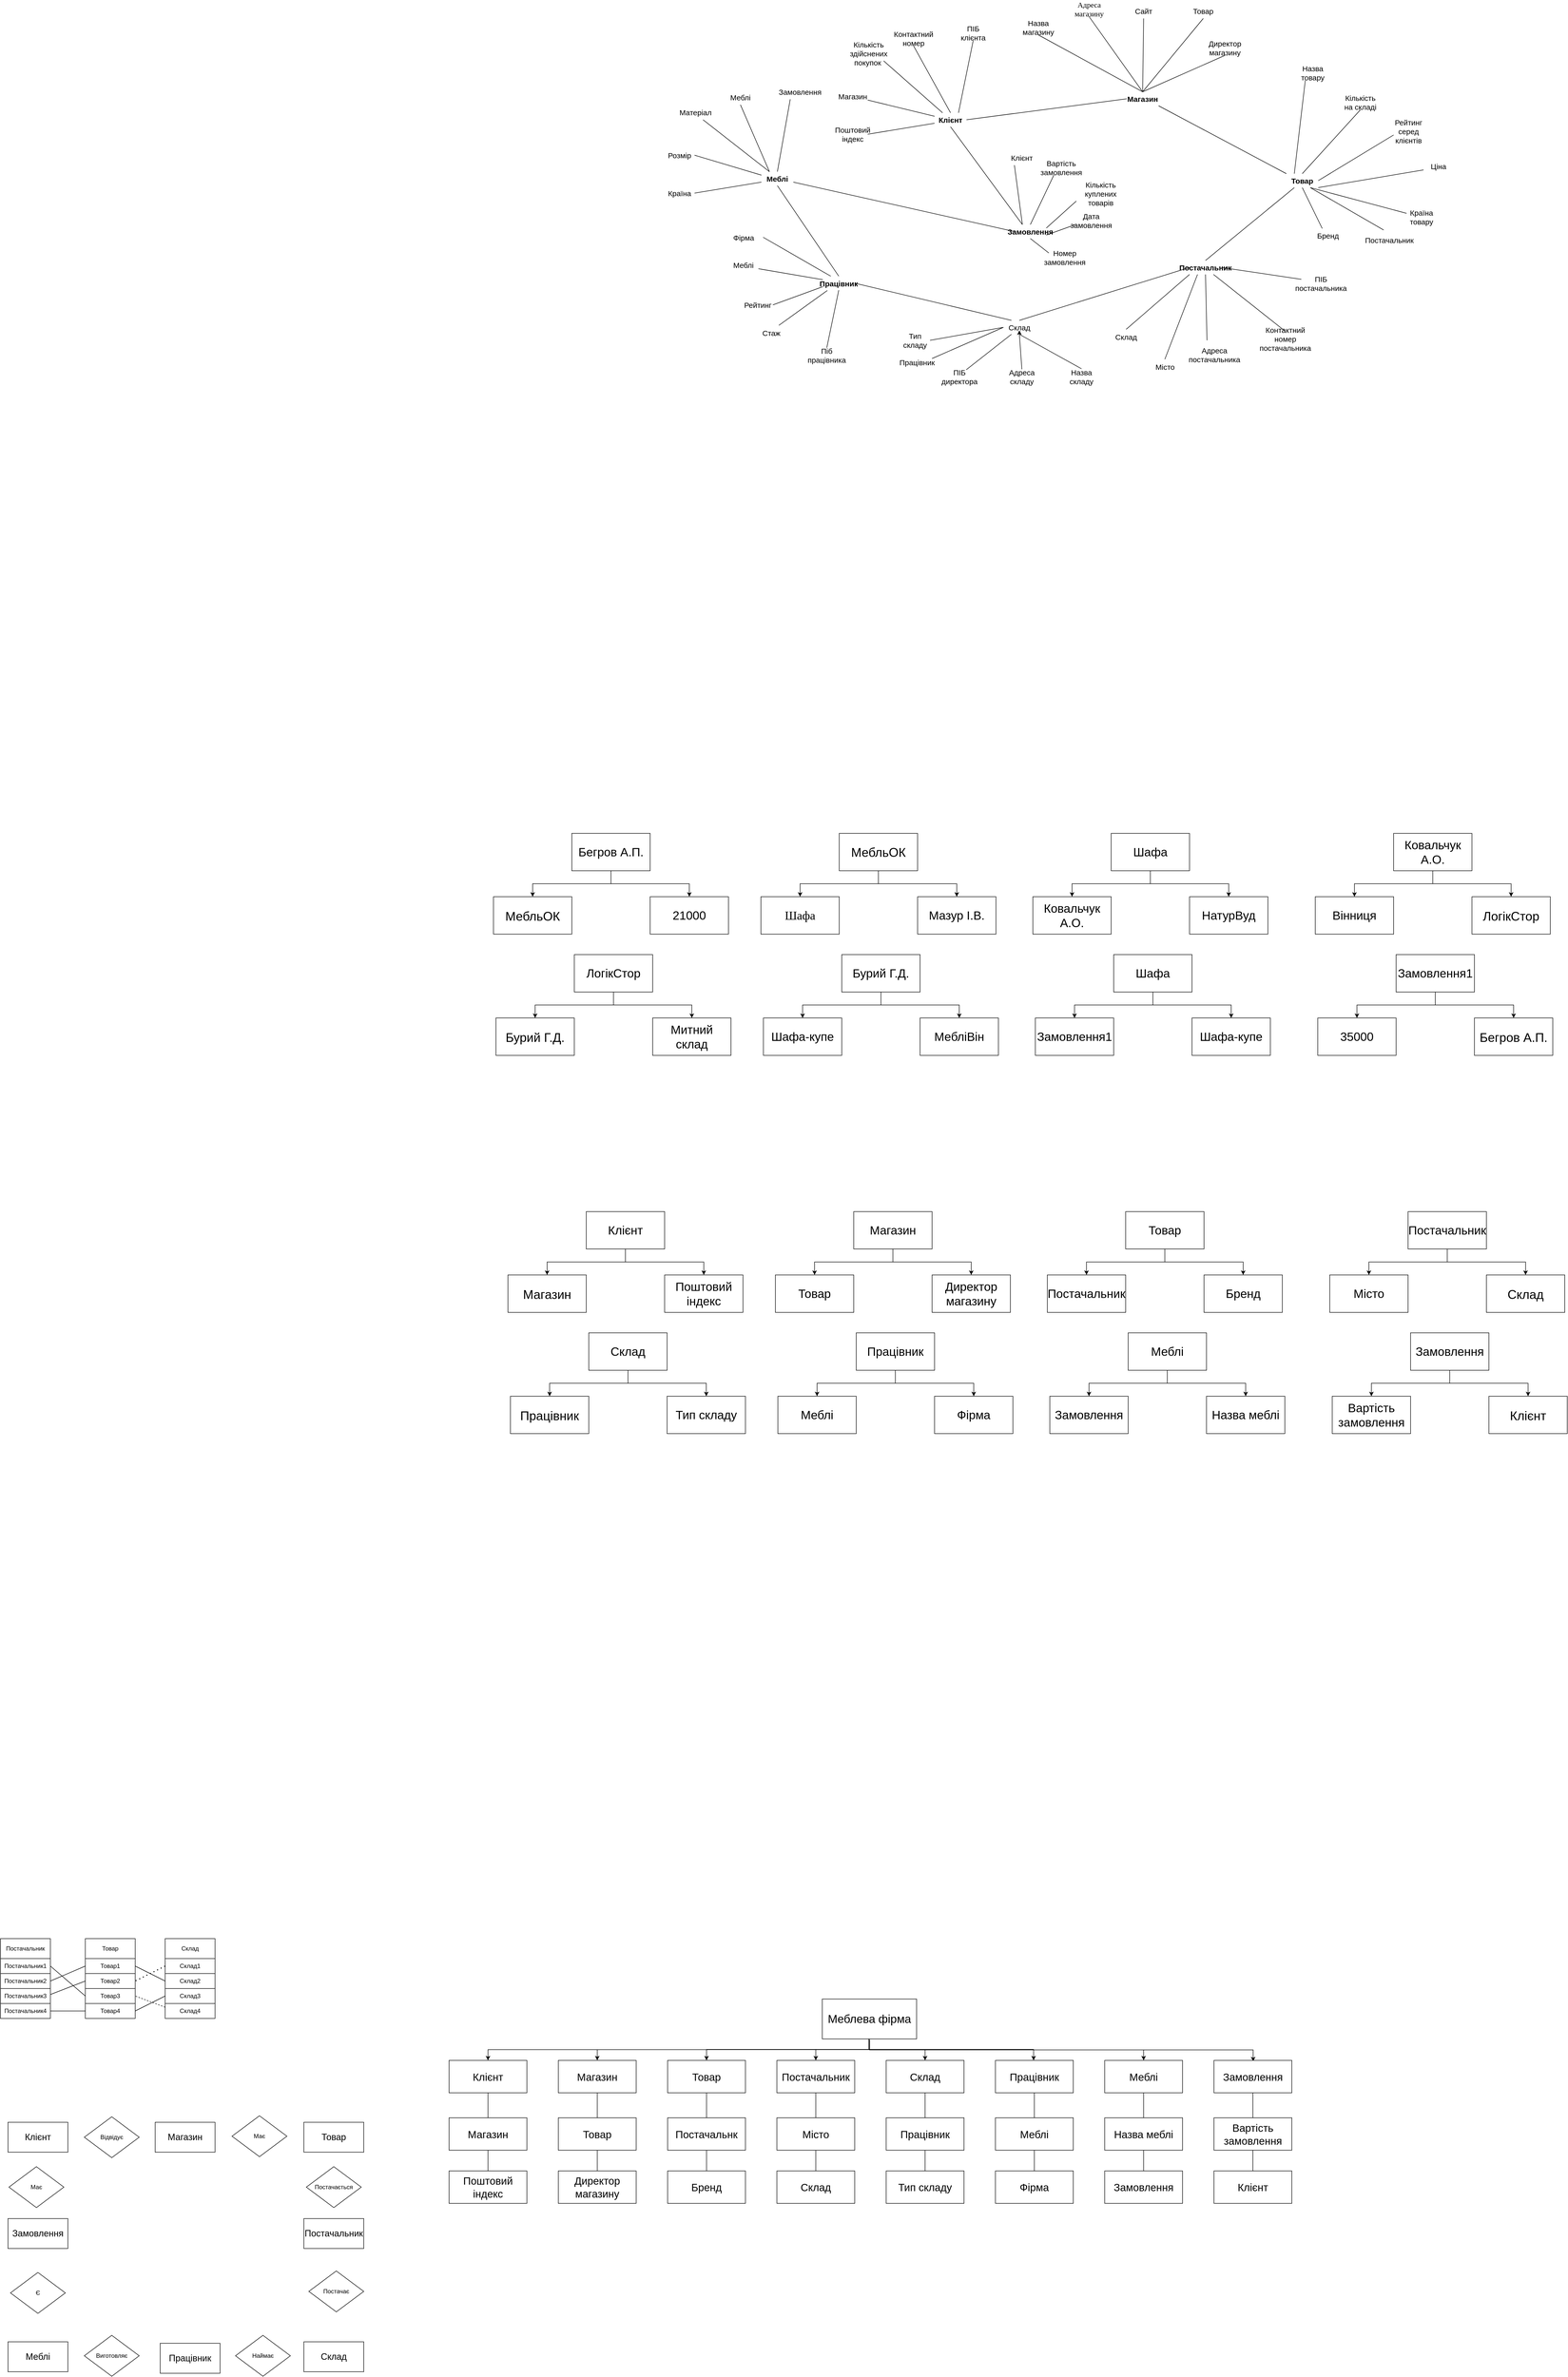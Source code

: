 <mxfile version="24.2.1" type="github">
  <diagram name="Страница — 1" id="P6JI2hraffRIriS5gii2">
    <mxGraphModel dx="1808" dy="5013" grid="0" gridSize="10" guides="1" tooltips="1" connect="1" arrows="1" fold="1" page="0" pageScale="1" pageWidth="827" pageHeight="1169" math="0" shadow="0">
      <root>
        <mxCell id="0" />
        <mxCell id="1" parent="0" />
        <mxCell id="SkiOrzyZCOOGiPpzgFNa-1" value="Постачальник" style="rounded=0;whiteSpace=wrap;html=1;" parent="1" vertex="1">
          <mxGeometry x="150" y="100" width="100" height="40" as="geometry" />
        </mxCell>
        <mxCell id="SkiOrzyZCOOGiPpzgFNa-2" value="Постачальник1" style="rounded=0;whiteSpace=wrap;html=1;" parent="1" vertex="1">
          <mxGeometry x="150" y="140" width="100" height="30" as="geometry" />
        </mxCell>
        <mxCell id="SkiOrzyZCOOGiPpzgFNa-3" value="Постачальник2" style="rounded=0;whiteSpace=wrap;html=1;" parent="1" vertex="1">
          <mxGeometry x="150" y="170" width="100" height="30" as="geometry" />
        </mxCell>
        <mxCell id="SkiOrzyZCOOGiPpzgFNa-4" value="Постачальник3" style="rounded=0;whiteSpace=wrap;html=1;" parent="1" vertex="1">
          <mxGeometry x="150" y="200" width="100" height="30" as="geometry" />
        </mxCell>
        <mxCell id="SkiOrzyZCOOGiPpzgFNa-5" value="Постачальник4" style="rounded=0;whiteSpace=wrap;html=1;" parent="1" vertex="1">
          <mxGeometry x="150" y="230" width="100" height="30" as="geometry" />
        </mxCell>
        <mxCell id="SkiOrzyZCOOGiPpzgFNa-6" value="Товар" style="rounded=0;whiteSpace=wrap;html=1;" parent="1" vertex="1">
          <mxGeometry x="320" y="100" width="100" height="40" as="geometry" />
        </mxCell>
        <mxCell id="SkiOrzyZCOOGiPpzgFNa-7" value="Товар1" style="rounded=0;whiteSpace=wrap;html=1;" parent="1" vertex="1">
          <mxGeometry x="320" y="140" width="100" height="30" as="geometry" />
        </mxCell>
        <mxCell id="SkiOrzyZCOOGiPpzgFNa-8" value="Товар2" style="rounded=0;whiteSpace=wrap;html=1;" parent="1" vertex="1">
          <mxGeometry x="320" y="170" width="100" height="30" as="geometry" />
        </mxCell>
        <mxCell id="SkiOrzyZCOOGiPpzgFNa-9" value="Товар3" style="rounded=0;whiteSpace=wrap;html=1;" parent="1" vertex="1">
          <mxGeometry x="320" y="200" width="100" height="30" as="geometry" />
        </mxCell>
        <mxCell id="SkiOrzyZCOOGiPpzgFNa-10" value="Товар4" style="rounded=0;whiteSpace=wrap;html=1;" parent="1" vertex="1">
          <mxGeometry x="320" y="230" width="100" height="30" as="geometry" />
        </mxCell>
        <mxCell id="SkiOrzyZCOOGiPpzgFNa-11" value="Склад" style="rounded=0;whiteSpace=wrap;html=1;" parent="1" vertex="1">
          <mxGeometry x="480" y="100" width="100" height="40" as="geometry" />
        </mxCell>
        <mxCell id="SkiOrzyZCOOGiPpzgFNa-12" value="Склад1" style="rounded=0;whiteSpace=wrap;html=1;" parent="1" vertex="1">
          <mxGeometry x="480" y="140" width="100" height="30" as="geometry" />
        </mxCell>
        <mxCell id="SkiOrzyZCOOGiPpzgFNa-13" value="Склад2" style="rounded=0;whiteSpace=wrap;html=1;" parent="1" vertex="1">
          <mxGeometry x="480" y="170" width="100" height="30" as="geometry" />
        </mxCell>
        <mxCell id="SkiOrzyZCOOGiPpzgFNa-14" value="Склад3" style="rounded=0;whiteSpace=wrap;html=1;" parent="1" vertex="1">
          <mxGeometry x="480" y="200" width="100" height="30" as="geometry" />
        </mxCell>
        <mxCell id="SkiOrzyZCOOGiPpzgFNa-15" value="Склад4" style="rounded=0;whiteSpace=wrap;html=1;" parent="1" vertex="1">
          <mxGeometry x="480" y="230" width="100" height="30" as="geometry" />
        </mxCell>
        <mxCell id="SkiOrzyZCOOGiPpzgFNa-17" value="" style="endArrow=none;html=1;rounded=0;entryX=1;entryY=0.5;entryDx=0;entryDy=0;exitX=0;exitY=0.5;exitDx=0;exitDy=0;" parent="1" source="SkiOrzyZCOOGiPpzgFNa-7" target="SkiOrzyZCOOGiPpzgFNa-3" edge="1">
          <mxGeometry width="50" height="50" relative="1" as="geometry">
            <mxPoint x="390" y="470" as="sourcePoint" />
            <mxPoint x="440" y="420" as="targetPoint" />
          </mxGeometry>
        </mxCell>
        <mxCell id="SkiOrzyZCOOGiPpzgFNa-18" value="" style="endArrow=none;html=1;rounded=0;entryX=1;entryY=0.5;entryDx=0;entryDy=0;exitX=0;exitY=0.5;exitDx=0;exitDy=0;" parent="1" source="SkiOrzyZCOOGiPpzgFNa-10" target="SkiOrzyZCOOGiPpzgFNa-5" edge="1">
          <mxGeometry width="50" height="50" relative="1" as="geometry">
            <mxPoint x="390" y="470" as="sourcePoint" />
            <mxPoint x="440" y="420" as="targetPoint" />
          </mxGeometry>
        </mxCell>
        <mxCell id="SkiOrzyZCOOGiPpzgFNa-20" value="" style="endArrow=none;html=1;rounded=0;entryX=1;entryY=0.5;entryDx=0;entryDy=0;exitX=0;exitY=0.5;exitDx=0;exitDy=0;" parent="1" source="SkiOrzyZCOOGiPpzgFNa-13" target="SkiOrzyZCOOGiPpzgFNa-7" edge="1">
          <mxGeometry width="50" height="50" relative="1" as="geometry">
            <mxPoint x="390" y="470" as="sourcePoint" />
            <mxPoint x="440" y="420" as="targetPoint" />
          </mxGeometry>
        </mxCell>
        <mxCell id="SkiOrzyZCOOGiPpzgFNa-21" value="" style="endArrow=none;dashed=1;html=1;dashPattern=1 3;strokeWidth=2;rounded=0;entryX=1;entryY=0.5;entryDx=0;entryDy=0;exitX=0;exitY=0.5;exitDx=0;exitDy=0;" parent="1" source="SkiOrzyZCOOGiPpzgFNa-12" target="SkiOrzyZCOOGiPpzgFNa-8" edge="1">
          <mxGeometry width="50" height="50" relative="1" as="geometry">
            <mxPoint x="390" y="470" as="sourcePoint" />
            <mxPoint x="440" y="420" as="targetPoint" />
          </mxGeometry>
        </mxCell>
        <mxCell id="SkiOrzyZCOOGiPpzgFNa-22" value="" style="endArrow=none;dashed=1;html=1;rounded=0;entryX=1;entryY=0.5;entryDx=0;entryDy=0;exitX=0;exitY=0.25;exitDx=0;exitDy=0;" parent="1" source="SkiOrzyZCOOGiPpzgFNa-15" target="SkiOrzyZCOOGiPpzgFNa-9" edge="1">
          <mxGeometry width="50" height="50" relative="1" as="geometry">
            <mxPoint x="390" y="470" as="sourcePoint" />
            <mxPoint x="440" y="420" as="targetPoint" />
          </mxGeometry>
        </mxCell>
        <mxCell id="SkiOrzyZCOOGiPpzgFNa-23" value="" style="endArrow=none;html=1;rounded=0;entryX=1;entryY=0.5;entryDx=0;entryDy=0;exitX=0;exitY=0.5;exitDx=0;exitDy=0;" parent="1" source="SkiOrzyZCOOGiPpzgFNa-14" target="SkiOrzyZCOOGiPpzgFNa-10" edge="1">
          <mxGeometry width="50" height="50" relative="1" as="geometry">
            <mxPoint x="390" y="470" as="sourcePoint" />
            <mxPoint x="440" y="420" as="targetPoint" />
          </mxGeometry>
        </mxCell>
        <mxCell id="vFeIOlEEUG4tyz7BfGQq-1" value="" style="endArrow=none;html=1;rounded=0;entryX=1;entryY=0.4;entryDx=0;entryDy=0;entryPerimeter=0;exitX=0;exitY=0.5;exitDx=0;exitDy=0;" parent="1" source="SkiOrzyZCOOGiPpzgFNa-8" target="SkiOrzyZCOOGiPpzgFNa-4" edge="1">
          <mxGeometry width="50" height="50" relative="1" as="geometry">
            <mxPoint x="388" y="467" as="sourcePoint" />
            <mxPoint x="253" y="215" as="targetPoint" />
          </mxGeometry>
        </mxCell>
        <mxCell id="vFeIOlEEUG4tyz7BfGQq-2" value="" style="endArrow=none;html=1;rounded=0;entryX=1;entryY=0.5;entryDx=0;entryDy=0;exitX=0;exitY=0.5;exitDx=0;exitDy=0;" parent="1" source="SkiOrzyZCOOGiPpzgFNa-9" target="SkiOrzyZCOOGiPpzgFNa-2" edge="1">
          <mxGeometry width="50" height="50" relative="1" as="geometry">
            <mxPoint x="388" y="467" as="sourcePoint" />
            <mxPoint x="438" y="417" as="targetPoint" />
          </mxGeometry>
        </mxCell>
        <mxCell id="vFeIOlEEUG4tyz7BfGQq-3" value="&lt;font style=&quot;font-size: 18px;&quot;&gt;Клієнт&lt;/font&gt;" style="rounded=0;whiteSpace=wrap;html=1;" parent="1" vertex="1">
          <mxGeometry x="165" y="468" width="120" height="60" as="geometry" />
        </mxCell>
        <mxCell id="vFeIOlEEUG4tyz7BfGQq-4" value="&lt;font style=&quot;font-size: 18px;&quot;&gt;Магазин&lt;/font&gt;" style="rounded=0;whiteSpace=wrap;html=1;" parent="1" vertex="1">
          <mxGeometry x="460" y="468" width="120" height="60" as="geometry" />
        </mxCell>
        <mxCell id="vFeIOlEEUG4tyz7BfGQq-5" value="&lt;font style=&quot;font-size: 18px;&quot;&gt;Товар&lt;/font&gt;" style="rounded=0;whiteSpace=wrap;html=1;" parent="1" vertex="1">
          <mxGeometry x="758" y="468" width="120" height="60" as="geometry" />
        </mxCell>
        <mxCell id="vFeIOlEEUG4tyz7BfGQq-6" value="&lt;font style=&quot;font-size: 18px;&quot;&gt;Постачальник&lt;/font&gt;" style="rounded=0;whiteSpace=wrap;html=1;" parent="1" vertex="1">
          <mxGeometry x="758" y="661" width="120" height="60" as="geometry" />
        </mxCell>
        <mxCell id="vFeIOlEEUG4tyz7BfGQq-7" value="&lt;font style=&quot;font-size: 18px;&quot;&gt;Склад&lt;/font&gt;" style="rounded=0;whiteSpace=wrap;html=1;" parent="1" vertex="1">
          <mxGeometry x="758" y="908" width="120" height="60" as="geometry" />
        </mxCell>
        <mxCell id="vFeIOlEEUG4tyz7BfGQq-9" value="&lt;font style=&quot;font-size: 18px;&quot;&gt;Працівник&lt;/font&gt;" style="rounded=0;whiteSpace=wrap;html=1;" parent="1" vertex="1">
          <mxGeometry x="470" y="911" width="120" height="60" as="geometry" />
        </mxCell>
        <mxCell id="vFeIOlEEUG4tyz7BfGQq-10" value="&lt;font style=&quot;font-size: 18px;&quot;&gt;Меблі&lt;/font&gt;" style="rounded=0;whiteSpace=wrap;html=1;" parent="1" vertex="1">
          <mxGeometry x="165" y="908" width="120" height="60" as="geometry" />
        </mxCell>
        <mxCell id="vFeIOlEEUG4tyz7BfGQq-11" value="&lt;font style=&quot;font-size: 18px;&quot;&gt;Замовлення&lt;/font&gt;" style="rounded=0;whiteSpace=wrap;html=1;" parent="1" vertex="1">
          <mxGeometry x="165" y="661" width="120" height="60" as="geometry" />
        </mxCell>
        <mxCell id="vFeIOlEEUG4tyz7BfGQq-12" value="Є" style="rhombus;whiteSpace=wrap;html=1;" parent="1" vertex="1">
          <mxGeometry x="170" y="769" width="110" height="82" as="geometry" />
        </mxCell>
        <mxCell id="vFeIOlEEUG4tyz7BfGQq-13" value="Має" style="rhombus;whiteSpace=wrap;html=1;" parent="1" vertex="1">
          <mxGeometry x="167" y="557" width="110" height="82" as="geometry" />
        </mxCell>
        <mxCell id="vFeIOlEEUG4tyz7BfGQq-14" value="Відвідує" style="rhombus;whiteSpace=wrap;html=1;" parent="1" vertex="1">
          <mxGeometry x="318" y="457" width="110" height="82" as="geometry" />
        </mxCell>
        <mxCell id="vFeIOlEEUG4tyz7BfGQq-15" value="Має" style="rhombus;whiteSpace=wrap;html=1;" parent="1" vertex="1">
          <mxGeometry x="614" y="455" width="110" height="82" as="geometry" />
        </mxCell>
        <mxCell id="vFeIOlEEUG4tyz7BfGQq-16" value="Постачається" style="rhombus;whiteSpace=wrap;html=1;" parent="1" vertex="1">
          <mxGeometry x="763" y="557" width="110" height="82" as="geometry" />
        </mxCell>
        <mxCell id="vFeIOlEEUG4tyz7BfGQq-17" value="Постачає" style="rhombus;whiteSpace=wrap;html=1;" parent="1" vertex="1">
          <mxGeometry x="768" y="766" width="110" height="82" as="geometry" />
        </mxCell>
        <mxCell id="vFeIOlEEUG4tyz7BfGQq-18" value="Наймає" style="rhombus;whiteSpace=wrap;html=1;" parent="1" vertex="1">
          <mxGeometry x="621" y="895" width="110" height="82" as="geometry" />
        </mxCell>
        <mxCell id="vFeIOlEEUG4tyz7BfGQq-19" value="Виготовляє" style="rhombus;whiteSpace=wrap;html=1;" parent="1" vertex="1">
          <mxGeometry x="318" y="895" width="110" height="82" as="geometry" />
        </mxCell>
        <mxCell id="jY9CgbMCRMDXawIUMuLN-27" style="edgeStyle=orthogonalEdgeStyle;rounded=0;orthogonalLoop=1;jettySize=auto;html=1;exitX=0.5;exitY=1;exitDx=0;exitDy=0;entryX=0.5;entryY=0;entryDx=0;entryDy=0;" edge="1" parent="1" source="jY9CgbMCRMDXawIUMuLN-1" target="jY9CgbMCRMDXawIUMuLN-2">
          <mxGeometry relative="1" as="geometry" />
        </mxCell>
        <mxCell id="jY9CgbMCRMDXawIUMuLN-28" style="edgeStyle=orthogonalEdgeStyle;rounded=0;orthogonalLoop=1;jettySize=auto;html=1;exitX=0.5;exitY=1;exitDx=0;exitDy=0;entryX=0.5;entryY=0;entryDx=0;entryDy=0;" edge="1" parent="1" source="jY9CgbMCRMDXawIUMuLN-1" target="jY9CgbMCRMDXawIUMuLN-3">
          <mxGeometry relative="1" as="geometry" />
        </mxCell>
        <mxCell id="jY9CgbMCRMDXawIUMuLN-29" style="edgeStyle=orthogonalEdgeStyle;rounded=0;orthogonalLoop=1;jettySize=auto;html=1;entryX=0.5;entryY=0;entryDx=0;entryDy=0;" edge="1" parent="1" source="jY9CgbMCRMDXawIUMuLN-1" target="jY9CgbMCRMDXawIUMuLN-4">
          <mxGeometry relative="1" as="geometry">
            <Array as="points">
              <mxPoint x="1891" y="322" />
              <mxPoint x="1565" y="322" />
            </Array>
          </mxGeometry>
        </mxCell>
        <mxCell id="jY9CgbMCRMDXawIUMuLN-30" style="edgeStyle=orthogonalEdgeStyle;rounded=0;orthogonalLoop=1;jettySize=auto;html=1;entryX=0.5;entryY=0;entryDx=0;entryDy=0;" edge="1" parent="1" source="jY9CgbMCRMDXawIUMuLN-1" target="jY9CgbMCRMDXawIUMuLN-6">
          <mxGeometry relative="1" as="geometry" />
        </mxCell>
        <mxCell id="jY9CgbMCRMDXawIUMuLN-31" style="edgeStyle=orthogonalEdgeStyle;rounded=0;orthogonalLoop=1;jettySize=auto;html=1;entryX=0.5;entryY=0;entryDx=0;entryDy=0;" edge="1" parent="1">
          <mxGeometry relative="1" as="geometry">
            <mxPoint x="1890" y="301" as="sourcePoint" />
            <mxPoint x="2220.5" y="344" as="targetPoint" />
            <Array as="points">
              <mxPoint x="1889.5" y="322" />
              <mxPoint x="2220.5" y="322" />
            </Array>
          </mxGeometry>
        </mxCell>
        <mxCell id="jY9CgbMCRMDXawIUMuLN-32" style="edgeStyle=orthogonalEdgeStyle;rounded=0;orthogonalLoop=1;jettySize=auto;html=1;entryX=0.5;entryY=0;entryDx=0;entryDy=0;" edge="1" parent="1" source="jY9CgbMCRMDXawIUMuLN-1" target="jY9CgbMCRMDXawIUMuLN-8">
          <mxGeometry relative="1" as="geometry">
            <Array as="points">
              <mxPoint x="1891" y="323" />
              <mxPoint x="2441" y="323" />
            </Array>
          </mxGeometry>
        </mxCell>
        <mxCell id="jY9CgbMCRMDXawIUMuLN-33" style="edgeStyle=orthogonalEdgeStyle;rounded=0;orthogonalLoop=1;jettySize=auto;html=1;entryX=0.5;entryY=0;entryDx=0;entryDy=0;" edge="1" parent="1">
          <mxGeometry relative="1" as="geometry">
            <mxPoint x="1892" y="303" as="sourcePoint" />
            <mxPoint x="2660.5" y="346" as="targetPoint" />
            <Array as="points">
              <mxPoint x="1892" y="323" />
              <mxPoint x="2661" y="323" />
            </Array>
          </mxGeometry>
        </mxCell>
        <mxCell id="jY9CgbMCRMDXawIUMuLN-34" style="edgeStyle=orthogonalEdgeStyle;rounded=0;orthogonalLoop=1;jettySize=auto;html=1;entryX=0.5;entryY=0;entryDx=0;entryDy=0;" edge="1" parent="1" source="jY9CgbMCRMDXawIUMuLN-1" target="jY9CgbMCRMDXawIUMuLN-5">
          <mxGeometry relative="1" as="geometry" />
        </mxCell>
        <mxCell id="jY9CgbMCRMDXawIUMuLN-1" value="&lt;font style=&quot;font-size: 23px;&quot;&gt;Меблева фірма&lt;/font&gt;" style="rounded=0;whiteSpace=wrap;html=1;" vertex="1" parent="1">
          <mxGeometry x="1797" y="221" width="189" height="80" as="geometry" />
        </mxCell>
        <mxCell id="jY9CgbMCRMDXawIUMuLN-2" value="&lt;font style=&quot;font-size: 21px;&quot;&gt;Клієнт&lt;/font&gt;" style="rounded=0;whiteSpace=wrap;html=1;fontSize=21;" vertex="1" parent="1">
          <mxGeometry x="1049" y="344" width="156" height="65" as="geometry" />
        </mxCell>
        <mxCell id="jY9CgbMCRMDXawIUMuLN-3" value="Магазин" style="rounded=0;whiteSpace=wrap;html=1;fontSize=21;" vertex="1" parent="1">
          <mxGeometry x="1268" y="344" width="156" height="65" as="geometry" />
        </mxCell>
        <mxCell id="jY9CgbMCRMDXawIUMuLN-4" value="Товар" style="rounded=0;whiteSpace=wrap;html=1;fontSize=21;" vertex="1" parent="1">
          <mxGeometry x="1487" y="344" width="156" height="65" as="geometry" />
        </mxCell>
        <mxCell id="jY9CgbMCRMDXawIUMuLN-5" value="Постачальник" style="rounded=0;whiteSpace=wrap;html=1;fontSize=21;" vertex="1" parent="1">
          <mxGeometry x="1706" y="344" width="156" height="65" as="geometry" />
        </mxCell>
        <mxCell id="jY9CgbMCRMDXawIUMuLN-6" value="Склад" style="rounded=0;whiteSpace=wrap;html=1;fontSize=21;" vertex="1" parent="1">
          <mxGeometry x="1925" y="344" width="156" height="65" as="geometry" />
        </mxCell>
        <mxCell id="jY9CgbMCRMDXawIUMuLN-7" value="Працівник" style="rounded=0;whiteSpace=wrap;html=1;fontSize=21;" vertex="1" parent="1">
          <mxGeometry x="2144" y="344" width="156" height="65" as="geometry" />
        </mxCell>
        <mxCell id="jY9CgbMCRMDXawIUMuLN-8" value="Меблі" style="rounded=0;whiteSpace=wrap;html=1;fontSize=21;" vertex="1" parent="1">
          <mxGeometry x="2363" y="344" width="156" height="65" as="geometry" />
        </mxCell>
        <mxCell id="jY9CgbMCRMDXawIUMuLN-9" value="Замовлення" style="rounded=0;whiteSpace=wrap;html=1;fontSize=21;" vertex="1" parent="1">
          <mxGeometry x="2582" y="344" width="156" height="65" as="geometry" />
        </mxCell>
        <mxCell id="jY9CgbMCRMDXawIUMuLN-10" value="Магазин" style="rounded=0;whiteSpace=wrap;html=1;fontSize=21;" vertex="1" parent="1">
          <mxGeometry x="1049" y="459" width="156" height="65" as="geometry" />
        </mxCell>
        <mxCell id="jY9CgbMCRMDXawIUMuLN-11" value="Товар" style="rounded=0;whiteSpace=wrap;html=1;fontSize=21;" vertex="1" parent="1">
          <mxGeometry x="1268" y="459" width="156" height="65" as="geometry" />
        </mxCell>
        <mxCell id="jY9CgbMCRMDXawIUMuLN-12" value="Постачальнк" style="rounded=0;whiteSpace=wrap;html=1;fontSize=21;" vertex="1" parent="1">
          <mxGeometry x="1487" y="459" width="156" height="65" as="geometry" />
        </mxCell>
        <mxCell id="jY9CgbMCRMDXawIUMuLN-13" value="Місто" style="rounded=0;whiteSpace=wrap;html=1;fontSize=21;" vertex="1" parent="1">
          <mxGeometry x="1706" y="459" width="156" height="65" as="geometry" />
        </mxCell>
        <mxCell id="jY9CgbMCRMDXawIUMuLN-14" value="Працівник" style="rounded=0;whiteSpace=wrap;html=1;fontSize=21;" vertex="1" parent="1">
          <mxGeometry x="1925" y="459" width="156" height="65" as="geometry" />
        </mxCell>
        <mxCell id="jY9CgbMCRMDXawIUMuLN-15" value="Меблі" style="rounded=0;whiteSpace=wrap;html=1;fontSize=21;" vertex="1" parent="1">
          <mxGeometry x="2144" y="459" width="156" height="65" as="geometry" />
        </mxCell>
        <mxCell id="jY9CgbMCRMDXawIUMuLN-16" value="Назва меблі" style="rounded=0;whiteSpace=wrap;html=1;fontSize=21;" vertex="1" parent="1">
          <mxGeometry x="2363" y="459" width="156" height="65" as="geometry" />
        </mxCell>
        <mxCell id="jY9CgbMCRMDXawIUMuLN-17" value="Вартість замовлення" style="rounded=0;whiteSpace=wrap;html=1;fontSize=21;" vertex="1" parent="1">
          <mxGeometry x="2582" y="459" width="156" height="65" as="geometry" />
        </mxCell>
        <mxCell id="jY9CgbMCRMDXawIUMuLN-18" value="Поштовий індекс" style="rounded=0;whiteSpace=wrap;html=1;fontSize=21;" vertex="1" parent="1">
          <mxGeometry x="1049" y="565.5" width="156" height="65" as="geometry" />
        </mxCell>
        <mxCell id="jY9CgbMCRMDXawIUMuLN-19" value="Директор магазину" style="rounded=0;whiteSpace=wrap;html=1;fontSize=21;" vertex="1" parent="1">
          <mxGeometry x="1268" y="565.5" width="156" height="65" as="geometry" />
        </mxCell>
        <mxCell id="jY9CgbMCRMDXawIUMuLN-20" value="Бренд" style="rounded=0;whiteSpace=wrap;html=1;fontSize=21;" vertex="1" parent="1">
          <mxGeometry x="1487" y="565.5" width="156" height="65" as="geometry" />
        </mxCell>
        <mxCell id="jY9CgbMCRMDXawIUMuLN-21" value="Склад" style="rounded=0;whiteSpace=wrap;html=1;fontSize=21;" vertex="1" parent="1">
          <mxGeometry x="1706" y="565.5" width="156" height="65" as="geometry" />
        </mxCell>
        <mxCell id="jY9CgbMCRMDXawIUMuLN-22" value="Тип складу" style="rounded=0;whiteSpace=wrap;html=1;fontSize=21;" vertex="1" parent="1">
          <mxGeometry x="1925" y="565.5" width="156" height="65" as="geometry" />
        </mxCell>
        <mxCell id="jY9CgbMCRMDXawIUMuLN-23" value="Фірма" style="rounded=0;whiteSpace=wrap;html=1;fontSize=21;" vertex="1" parent="1">
          <mxGeometry x="2144" y="565.5" width="156" height="65" as="geometry" />
        </mxCell>
        <mxCell id="jY9CgbMCRMDXawIUMuLN-24" value="Замовлення" style="rounded=0;whiteSpace=wrap;html=1;fontSize=21;" vertex="1" parent="1">
          <mxGeometry x="2363" y="565.5" width="156" height="65" as="geometry" />
        </mxCell>
        <mxCell id="jY9CgbMCRMDXawIUMuLN-25" value="Клієнт" style="rounded=0;whiteSpace=wrap;html=1;fontSize=21;" vertex="1" parent="1">
          <mxGeometry x="2582" y="565.5" width="156" height="65" as="geometry" />
        </mxCell>
        <mxCell id="jY9CgbMCRMDXawIUMuLN-35" value="" style="endArrow=none;html=1;rounded=0;entryX=0.5;entryY=1;entryDx=0;entryDy=0;exitX=0.5;exitY=0;exitDx=0;exitDy=0;fontSize=21;" edge="1" parent="1" source="jY9CgbMCRMDXawIUMuLN-10" target="jY9CgbMCRMDXawIUMuLN-2">
          <mxGeometry width="50" height="50" relative="1" as="geometry">
            <mxPoint x="1760" y="362" as="sourcePoint" />
            <mxPoint x="1810" y="312" as="targetPoint" />
          </mxGeometry>
        </mxCell>
        <mxCell id="jY9CgbMCRMDXawIUMuLN-36" value="" style="endArrow=none;html=1;rounded=0;entryX=0.5;entryY=1;entryDx=0;entryDy=0;exitX=0.5;exitY=0;exitDx=0;exitDy=0;fontSize=21;" edge="1" parent="1" source="jY9CgbMCRMDXawIUMuLN-11" target="jY9CgbMCRMDXawIUMuLN-3">
          <mxGeometry width="50" height="50" relative="1" as="geometry">
            <mxPoint x="1137" y="469" as="sourcePoint" />
            <mxPoint x="1137" y="419" as="targetPoint" />
          </mxGeometry>
        </mxCell>
        <mxCell id="jY9CgbMCRMDXawIUMuLN-37" value="" style="endArrow=none;html=1;rounded=0;entryX=0.5;entryY=1;entryDx=0;entryDy=0;exitX=0.5;exitY=0;exitDx=0;exitDy=0;fontSize=21;" edge="1" parent="1" source="jY9CgbMCRMDXawIUMuLN-18" target="jY9CgbMCRMDXawIUMuLN-10">
          <mxGeometry width="50" height="50" relative="1" as="geometry">
            <mxPoint x="1147" y="479" as="sourcePoint" />
            <mxPoint x="1147" y="429" as="targetPoint" />
          </mxGeometry>
        </mxCell>
        <mxCell id="jY9CgbMCRMDXawIUMuLN-38" value="" style="endArrow=none;html=1;rounded=0;entryX=0.5;entryY=1;entryDx=0;entryDy=0;exitX=0.5;exitY=0;exitDx=0;exitDy=0;fontSize=21;" edge="1" parent="1" source="jY9CgbMCRMDXawIUMuLN-12" target="jY9CgbMCRMDXawIUMuLN-4">
          <mxGeometry width="50" height="50" relative="1" as="geometry">
            <mxPoint x="1157" y="489" as="sourcePoint" />
            <mxPoint x="1157" y="439" as="targetPoint" />
          </mxGeometry>
        </mxCell>
        <mxCell id="jY9CgbMCRMDXawIUMuLN-39" value="" style="endArrow=none;html=1;rounded=0;entryX=0.5;entryY=1;entryDx=0;entryDy=0;exitX=0.5;exitY=0;exitDx=0;exitDy=0;fontSize=21;" edge="1" parent="1" source="jY9CgbMCRMDXawIUMuLN-19" target="jY9CgbMCRMDXawIUMuLN-11">
          <mxGeometry width="50" height="50" relative="1" as="geometry">
            <mxPoint x="1167" y="499" as="sourcePoint" />
            <mxPoint x="1167" y="449" as="targetPoint" />
          </mxGeometry>
        </mxCell>
        <mxCell id="jY9CgbMCRMDXawIUMuLN-40" value="" style="endArrow=none;html=1;rounded=0;entryX=0.5;entryY=1;entryDx=0;entryDy=0;exitX=0.5;exitY=0;exitDx=0;exitDy=0;fontSize=21;" edge="1" parent="1" source="jY9CgbMCRMDXawIUMuLN-20" target="jY9CgbMCRMDXawIUMuLN-12">
          <mxGeometry width="50" height="50" relative="1" as="geometry">
            <mxPoint x="1177" y="509" as="sourcePoint" />
            <mxPoint x="1177" y="459" as="targetPoint" />
          </mxGeometry>
        </mxCell>
        <mxCell id="jY9CgbMCRMDXawIUMuLN-41" value="" style="endArrow=none;html=1;rounded=0;entryX=0.5;entryY=1;entryDx=0;entryDy=0;exitX=0.5;exitY=0;exitDx=0;exitDy=0;fontSize=21;" edge="1" parent="1" source="jY9CgbMCRMDXawIUMuLN-13" target="jY9CgbMCRMDXawIUMuLN-5">
          <mxGeometry width="50" height="50" relative="1" as="geometry">
            <mxPoint x="1187" y="519" as="sourcePoint" />
            <mxPoint x="1187" y="469" as="targetPoint" />
          </mxGeometry>
        </mxCell>
        <mxCell id="jY9CgbMCRMDXawIUMuLN-42" value="" style="endArrow=none;html=1;rounded=0;entryX=0.5;entryY=1;entryDx=0;entryDy=0;exitX=0.5;exitY=0;exitDx=0;exitDy=0;fontSize=21;" edge="1" parent="1" source="jY9CgbMCRMDXawIUMuLN-21" target="jY9CgbMCRMDXawIUMuLN-13">
          <mxGeometry width="50" height="50" relative="1" as="geometry">
            <mxPoint x="1197" y="529" as="sourcePoint" />
            <mxPoint x="1197" y="479" as="targetPoint" />
          </mxGeometry>
        </mxCell>
        <mxCell id="jY9CgbMCRMDXawIUMuLN-43" value="" style="endArrow=none;html=1;rounded=0;entryX=0.5;entryY=1;entryDx=0;entryDy=0;exitX=0.5;exitY=0;exitDx=0;exitDy=0;fontSize=21;" edge="1" parent="1" source="jY9CgbMCRMDXawIUMuLN-14" target="jY9CgbMCRMDXawIUMuLN-6">
          <mxGeometry width="50" height="50" relative="1" as="geometry">
            <mxPoint x="1207" y="539" as="sourcePoint" />
            <mxPoint x="1207" y="489" as="targetPoint" />
          </mxGeometry>
        </mxCell>
        <mxCell id="jY9CgbMCRMDXawIUMuLN-44" value="" style="endArrow=none;html=1;rounded=0;entryX=0.5;entryY=1;entryDx=0;entryDy=0;exitX=0.5;exitY=0;exitDx=0;exitDy=0;fontSize=21;" edge="1" parent="1" source="jY9CgbMCRMDXawIUMuLN-22" target="jY9CgbMCRMDXawIUMuLN-14">
          <mxGeometry width="50" height="50" relative="1" as="geometry">
            <mxPoint x="1217" y="549" as="sourcePoint" />
            <mxPoint x="1217" y="499" as="targetPoint" />
          </mxGeometry>
        </mxCell>
        <mxCell id="jY9CgbMCRMDXawIUMuLN-45" value="" style="endArrow=none;html=1;rounded=0;entryX=0.5;entryY=1;entryDx=0;entryDy=0;exitX=0.5;exitY=0;exitDx=0;exitDy=0;fontSize=21;" edge="1" parent="1" source="jY9CgbMCRMDXawIUMuLN-15" target="jY9CgbMCRMDXawIUMuLN-7">
          <mxGeometry width="50" height="50" relative="1" as="geometry">
            <mxPoint x="1227" y="559" as="sourcePoint" />
            <mxPoint x="1227" y="509" as="targetPoint" />
          </mxGeometry>
        </mxCell>
        <mxCell id="jY9CgbMCRMDXawIUMuLN-46" value="" style="endArrow=none;html=1;rounded=0;entryX=0.5;entryY=1;entryDx=0;entryDy=0;exitX=0.5;exitY=0;exitDx=0;exitDy=0;fontSize=21;" edge="1" parent="1" source="jY9CgbMCRMDXawIUMuLN-23" target="jY9CgbMCRMDXawIUMuLN-15">
          <mxGeometry width="50" height="50" relative="1" as="geometry">
            <mxPoint x="1237" y="569" as="sourcePoint" />
            <mxPoint x="1237" y="519" as="targetPoint" />
          </mxGeometry>
        </mxCell>
        <mxCell id="jY9CgbMCRMDXawIUMuLN-47" value="" style="endArrow=none;html=1;rounded=0;entryX=0.5;entryY=1;entryDx=0;entryDy=0;exitX=0.5;exitY=0;exitDx=0;exitDy=0;fontSize=21;" edge="1" parent="1" source="jY9CgbMCRMDXawIUMuLN-16" target="jY9CgbMCRMDXawIUMuLN-8">
          <mxGeometry width="50" height="50" relative="1" as="geometry">
            <mxPoint x="1247" y="579" as="sourcePoint" />
            <mxPoint x="1247" y="529" as="targetPoint" />
          </mxGeometry>
        </mxCell>
        <mxCell id="jY9CgbMCRMDXawIUMuLN-48" value="" style="endArrow=none;html=1;rounded=0;entryX=0.5;entryY=1;entryDx=0;entryDy=0;exitX=0.5;exitY=0;exitDx=0;exitDy=0;fontSize=21;" edge="1" parent="1" source="jY9CgbMCRMDXawIUMuLN-24" target="jY9CgbMCRMDXawIUMuLN-16">
          <mxGeometry width="50" height="50" relative="1" as="geometry">
            <mxPoint x="1257" y="589" as="sourcePoint" />
            <mxPoint x="1257" y="539" as="targetPoint" />
          </mxGeometry>
        </mxCell>
        <mxCell id="jY9CgbMCRMDXawIUMuLN-49" value="" style="endArrow=none;html=1;rounded=0;entryX=0.5;entryY=1;entryDx=0;entryDy=0;exitX=0.5;exitY=0;exitDx=0;exitDy=0;fontSize=21;" edge="1" parent="1" source="jY9CgbMCRMDXawIUMuLN-17" target="jY9CgbMCRMDXawIUMuLN-9">
          <mxGeometry width="50" height="50" relative="1" as="geometry">
            <mxPoint x="1267" y="599" as="sourcePoint" />
            <mxPoint x="1267" y="549" as="targetPoint" />
          </mxGeometry>
        </mxCell>
        <mxCell id="jY9CgbMCRMDXawIUMuLN-50" value="" style="endArrow=none;html=1;rounded=0;entryX=0.5;entryY=1;entryDx=0;entryDy=0;exitX=0.5;exitY=0;exitDx=0;exitDy=0;fontSize=21;" edge="1" parent="1" source="jY9CgbMCRMDXawIUMuLN-25" target="jY9CgbMCRMDXawIUMuLN-17">
          <mxGeometry width="50" height="50" relative="1" as="geometry">
            <mxPoint x="1277" y="609" as="sourcePoint" />
            <mxPoint x="1277" y="559" as="targetPoint" />
          </mxGeometry>
        </mxCell>
        <mxCell id="jY9CgbMCRMDXawIUMuLN-54" style="edgeStyle=orthogonalEdgeStyle;rounded=0;orthogonalLoop=1;jettySize=auto;html=1;exitX=0.5;exitY=1;exitDx=0;exitDy=0;fontSize=24;" edge="1" parent="1" source="jY9CgbMCRMDXawIUMuLN-51" target="jY9CgbMCRMDXawIUMuLN-52">
          <mxGeometry relative="1" as="geometry" />
        </mxCell>
        <mxCell id="jY9CgbMCRMDXawIUMuLN-55" style="edgeStyle=orthogonalEdgeStyle;rounded=0;orthogonalLoop=1;jettySize=auto;html=1;exitX=0.5;exitY=1;exitDx=0;exitDy=0;entryX=0.5;entryY=0;entryDx=0;entryDy=0;fontSize=24;" edge="1" parent="1" source="jY9CgbMCRMDXawIUMuLN-51" target="jY9CgbMCRMDXawIUMuLN-53">
          <mxGeometry relative="1" as="geometry" />
        </mxCell>
        <mxCell id="jY9CgbMCRMDXawIUMuLN-51" value="Клієнт" style="rounded=0;whiteSpace=wrap;html=1;fontSize=24;" vertex="1" parent="1">
          <mxGeometry x="1324" y="-1357" width="157" height="75" as="geometry" />
        </mxCell>
        <mxCell id="jY9CgbMCRMDXawIUMuLN-52" value="Магазин" style="rounded=0;whiteSpace=wrap;html=1;fontSize=25;" vertex="1" parent="1">
          <mxGeometry x="1167" y="-1230" width="157" height="75" as="geometry" />
        </mxCell>
        <mxCell id="jY9CgbMCRMDXawIUMuLN-53" value="Поштовий індекс" style="rounded=0;whiteSpace=wrap;html=1;fontSize=24;" vertex="1" parent="1">
          <mxGeometry x="1481" y="-1230" width="157" height="75" as="geometry" />
        </mxCell>
        <mxCell id="jY9CgbMCRMDXawIUMuLN-56" style="edgeStyle=orthogonalEdgeStyle;rounded=0;orthogonalLoop=1;jettySize=auto;html=1;exitX=0.5;exitY=1;exitDx=0;exitDy=0;fontSize=24;" edge="1" parent="1" source="jY9CgbMCRMDXawIUMuLN-58" target="jY9CgbMCRMDXawIUMuLN-59">
          <mxGeometry relative="1" as="geometry" />
        </mxCell>
        <mxCell id="jY9CgbMCRMDXawIUMuLN-57" style="edgeStyle=orthogonalEdgeStyle;rounded=0;orthogonalLoop=1;jettySize=auto;html=1;exitX=0.5;exitY=1;exitDx=0;exitDy=0;entryX=0.5;entryY=0;entryDx=0;entryDy=0;fontSize=24;" edge="1" parent="1" source="jY9CgbMCRMDXawIUMuLN-58" target="jY9CgbMCRMDXawIUMuLN-60">
          <mxGeometry relative="1" as="geometry" />
        </mxCell>
        <mxCell id="jY9CgbMCRMDXawIUMuLN-58" value="Магазин" style="rounded=0;whiteSpace=wrap;html=1;fontSize=24;" vertex="1" parent="1">
          <mxGeometry x="1860" y="-1357" width="157" height="75" as="geometry" />
        </mxCell>
        <mxCell id="jY9CgbMCRMDXawIUMuLN-59" value="Товар" style="rounded=0;whiteSpace=wrap;html=1;fontSize=24;" vertex="1" parent="1">
          <mxGeometry x="1703" y="-1230" width="157" height="75" as="geometry" />
        </mxCell>
        <mxCell id="jY9CgbMCRMDXawIUMuLN-60" value="Директор магазину" style="rounded=0;whiteSpace=wrap;html=1;fontSize=24;" vertex="1" parent="1">
          <mxGeometry x="2017" y="-1230" width="157" height="75" as="geometry" />
        </mxCell>
        <mxCell id="jY9CgbMCRMDXawIUMuLN-61" style="edgeStyle=orthogonalEdgeStyle;rounded=0;orthogonalLoop=1;jettySize=auto;html=1;exitX=0.5;exitY=1;exitDx=0;exitDy=0;fontSize=24;" edge="1" parent="1" source="jY9CgbMCRMDXawIUMuLN-63" target="jY9CgbMCRMDXawIUMuLN-64">
          <mxGeometry relative="1" as="geometry" />
        </mxCell>
        <mxCell id="jY9CgbMCRMDXawIUMuLN-62" style="edgeStyle=orthogonalEdgeStyle;rounded=0;orthogonalLoop=1;jettySize=auto;html=1;exitX=0.5;exitY=1;exitDx=0;exitDy=0;entryX=0.5;entryY=0;entryDx=0;entryDy=0;fontSize=24;" edge="1" parent="1" source="jY9CgbMCRMDXawIUMuLN-63" target="jY9CgbMCRMDXawIUMuLN-65">
          <mxGeometry relative="1" as="geometry" />
        </mxCell>
        <mxCell id="jY9CgbMCRMDXawIUMuLN-63" value="Товар" style="rounded=0;whiteSpace=wrap;html=1;fontSize=24;" vertex="1" parent="1">
          <mxGeometry x="2405" y="-1357" width="157" height="75" as="geometry" />
        </mxCell>
        <mxCell id="jY9CgbMCRMDXawIUMuLN-64" value="Постачальник" style="rounded=0;whiteSpace=wrap;html=1;fontSize=24;" vertex="1" parent="1">
          <mxGeometry x="2248" y="-1230" width="157" height="75" as="geometry" />
        </mxCell>
        <mxCell id="jY9CgbMCRMDXawIUMuLN-65" value="Бренд" style="rounded=0;whiteSpace=wrap;html=1;fontSize=24;" vertex="1" parent="1">
          <mxGeometry x="2562" y="-1230" width="157" height="75" as="geometry" />
        </mxCell>
        <mxCell id="jY9CgbMCRMDXawIUMuLN-66" style="edgeStyle=orthogonalEdgeStyle;rounded=0;orthogonalLoop=1;jettySize=auto;html=1;exitX=0.5;exitY=1;exitDx=0;exitDy=0;fontSize=24;" edge="1" parent="1" source="jY9CgbMCRMDXawIUMuLN-68" target="jY9CgbMCRMDXawIUMuLN-69">
          <mxGeometry relative="1" as="geometry" />
        </mxCell>
        <mxCell id="jY9CgbMCRMDXawIUMuLN-67" style="edgeStyle=orthogonalEdgeStyle;rounded=0;orthogonalLoop=1;jettySize=auto;html=1;exitX=0.5;exitY=1;exitDx=0;exitDy=0;entryX=0.5;entryY=0;entryDx=0;entryDy=0;fontSize=24;" edge="1" parent="1" source="jY9CgbMCRMDXawIUMuLN-68" target="jY9CgbMCRMDXawIUMuLN-70">
          <mxGeometry relative="1" as="geometry" />
        </mxCell>
        <mxCell id="jY9CgbMCRMDXawIUMuLN-68" value="Постачальник" style="rounded=0;whiteSpace=wrap;html=1;fontSize=24;" vertex="1" parent="1">
          <mxGeometry x="2971" y="-1357" width="157" height="75" as="geometry" />
        </mxCell>
        <mxCell id="jY9CgbMCRMDXawIUMuLN-69" value="Місто" style="rounded=0;whiteSpace=wrap;html=1;fontSize=24;" vertex="1" parent="1">
          <mxGeometry x="2814" y="-1230" width="157" height="75" as="geometry" />
        </mxCell>
        <mxCell id="jY9CgbMCRMDXawIUMuLN-70" value="Склад" style="rounded=0;whiteSpace=wrap;html=1;fontSize=25;" vertex="1" parent="1">
          <mxGeometry x="3128" y="-1230" width="157" height="75" as="geometry" />
        </mxCell>
        <mxCell id="jY9CgbMCRMDXawIUMuLN-71" style="edgeStyle=orthogonalEdgeStyle;rounded=0;orthogonalLoop=1;jettySize=auto;html=1;exitX=0.5;exitY=1;exitDx=0;exitDy=0;fontSize=24;" edge="1" parent="1" source="jY9CgbMCRMDXawIUMuLN-73" target="jY9CgbMCRMDXawIUMuLN-74">
          <mxGeometry relative="1" as="geometry" />
        </mxCell>
        <mxCell id="jY9CgbMCRMDXawIUMuLN-72" style="edgeStyle=orthogonalEdgeStyle;rounded=0;orthogonalLoop=1;jettySize=auto;html=1;exitX=0.5;exitY=1;exitDx=0;exitDy=0;entryX=0.5;entryY=0;entryDx=0;entryDy=0;fontSize=24;" edge="1" parent="1" source="jY9CgbMCRMDXawIUMuLN-73" target="jY9CgbMCRMDXawIUMuLN-75">
          <mxGeometry relative="1" as="geometry" />
        </mxCell>
        <mxCell id="jY9CgbMCRMDXawIUMuLN-73" value="Склад" style="rounded=0;whiteSpace=wrap;html=1;fontSize=24;" vertex="1" parent="1">
          <mxGeometry x="1329" y="-1114" width="157" height="75" as="geometry" />
        </mxCell>
        <mxCell id="jY9CgbMCRMDXawIUMuLN-74" value="Працівник" style="rounded=0;whiteSpace=wrap;html=1;fontSize=25;" vertex="1" parent="1">
          <mxGeometry x="1172" y="-987" width="157" height="75" as="geometry" />
        </mxCell>
        <mxCell id="jY9CgbMCRMDXawIUMuLN-75" value="Тип складу" style="rounded=0;whiteSpace=wrap;html=1;fontSize=24;" vertex="1" parent="1">
          <mxGeometry x="1486" y="-987" width="157" height="75" as="geometry" />
        </mxCell>
        <mxCell id="jY9CgbMCRMDXawIUMuLN-76" style="edgeStyle=orthogonalEdgeStyle;rounded=0;orthogonalLoop=1;jettySize=auto;html=1;exitX=0.5;exitY=1;exitDx=0;exitDy=0;fontSize=24;" edge="1" parent="1" source="jY9CgbMCRMDXawIUMuLN-78" target="jY9CgbMCRMDXawIUMuLN-79">
          <mxGeometry relative="1" as="geometry" />
        </mxCell>
        <mxCell id="jY9CgbMCRMDXawIUMuLN-77" style="edgeStyle=orthogonalEdgeStyle;rounded=0;orthogonalLoop=1;jettySize=auto;html=1;exitX=0.5;exitY=1;exitDx=0;exitDy=0;entryX=0.5;entryY=0;entryDx=0;entryDy=0;fontSize=24;" edge="1" parent="1" source="jY9CgbMCRMDXawIUMuLN-78" target="jY9CgbMCRMDXawIUMuLN-80">
          <mxGeometry relative="1" as="geometry" />
        </mxCell>
        <mxCell id="jY9CgbMCRMDXawIUMuLN-78" value="Працівник" style="rounded=0;whiteSpace=wrap;html=1;fontSize=24;" vertex="1" parent="1">
          <mxGeometry x="1865" y="-1114" width="157" height="75" as="geometry" />
        </mxCell>
        <mxCell id="jY9CgbMCRMDXawIUMuLN-79" value="Меблі" style="rounded=0;whiteSpace=wrap;html=1;fontSize=24;" vertex="1" parent="1">
          <mxGeometry x="1708" y="-987" width="157" height="75" as="geometry" />
        </mxCell>
        <mxCell id="jY9CgbMCRMDXawIUMuLN-80" value="Фірма" style="rounded=0;whiteSpace=wrap;html=1;fontSize=24;" vertex="1" parent="1">
          <mxGeometry x="2022" y="-987" width="157" height="75" as="geometry" />
        </mxCell>
        <mxCell id="jY9CgbMCRMDXawIUMuLN-81" style="edgeStyle=orthogonalEdgeStyle;rounded=0;orthogonalLoop=1;jettySize=auto;html=1;exitX=0.5;exitY=1;exitDx=0;exitDy=0;fontSize=24;" edge="1" parent="1" source="jY9CgbMCRMDXawIUMuLN-83" target="jY9CgbMCRMDXawIUMuLN-84">
          <mxGeometry relative="1" as="geometry" />
        </mxCell>
        <mxCell id="jY9CgbMCRMDXawIUMuLN-82" style="edgeStyle=orthogonalEdgeStyle;rounded=0;orthogonalLoop=1;jettySize=auto;html=1;exitX=0.5;exitY=1;exitDx=0;exitDy=0;entryX=0.5;entryY=0;entryDx=0;entryDy=0;fontSize=24;" edge="1" parent="1" source="jY9CgbMCRMDXawIUMuLN-83" target="jY9CgbMCRMDXawIUMuLN-85">
          <mxGeometry relative="1" as="geometry" />
        </mxCell>
        <mxCell id="jY9CgbMCRMDXawIUMuLN-83" value="Меблі" style="rounded=0;whiteSpace=wrap;html=1;fontSize=24;" vertex="1" parent="1">
          <mxGeometry x="2410" y="-1114" width="157" height="75" as="geometry" />
        </mxCell>
        <mxCell id="jY9CgbMCRMDXawIUMuLN-84" value="Замовлення" style="rounded=0;whiteSpace=wrap;html=1;fontSize=24;" vertex="1" parent="1">
          <mxGeometry x="2253" y="-987" width="157" height="75" as="geometry" />
        </mxCell>
        <mxCell id="jY9CgbMCRMDXawIUMuLN-85" value="Назва меблі" style="rounded=0;whiteSpace=wrap;html=1;fontSize=24;" vertex="1" parent="1">
          <mxGeometry x="2567" y="-987" width="157" height="75" as="geometry" />
        </mxCell>
        <mxCell id="jY9CgbMCRMDXawIUMuLN-86" style="edgeStyle=orthogonalEdgeStyle;rounded=0;orthogonalLoop=1;jettySize=auto;html=1;exitX=0.5;exitY=1;exitDx=0;exitDy=0;fontSize=24;" edge="1" parent="1" source="jY9CgbMCRMDXawIUMuLN-88" target="jY9CgbMCRMDXawIUMuLN-89">
          <mxGeometry relative="1" as="geometry" />
        </mxCell>
        <mxCell id="jY9CgbMCRMDXawIUMuLN-87" style="edgeStyle=orthogonalEdgeStyle;rounded=0;orthogonalLoop=1;jettySize=auto;html=1;exitX=0.5;exitY=1;exitDx=0;exitDy=0;entryX=0.5;entryY=0;entryDx=0;entryDy=0;fontSize=24;" edge="1" parent="1" source="jY9CgbMCRMDXawIUMuLN-88" target="jY9CgbMCRMDXawIUMuLN-90">
          <mxGeometry relative="1" as="geometry" />
        </mxCell>
        <mxCell id="jY9CgbMCRMDXawIUMuLN-88" value="Замовлення" style="rounded=0;whiteSpace=wrap;html=1;fontSize=24;" vertex="1" parent="1">
          <mxGeometry x="2976" y="-1114" width="157" height="75" as="geometry" />
        </mxCell>
        <mxCell id="jY9CgbMCRMDXawIUMuLN-89" value="Вартість замовлення" style="rounded=0;whiteSpace=wrap;html=1;fontSize=24;" vertex="1" parent="1">
          <mxGeometry x="2819" y="-987" width="157" height="75" as="geometry" />
        </mxCell>
        <mxCell id="jY9CgbMCRMDXawIUMuLN-90" value="Клієнт" style="rounded=0;whiteSpace=wrap;html=1;fontSize=25;" vertex="1" parent="1">
          <mxGeometry x="3133" y="-987" width="157" height="75" as="geometry" />
        </mxCell>
        <mxCell id="jY9CgbMCRMDXawIUMuLN-91" style="edgeStyle=orthogonalEdgeStyle;rounded=0;orthogonalLoop=1;jettySize=auto;html=1;exitX=0.5;exitY=1;exitDx=0;exitDy=0;fontSize=24;" edge="1" parent="1" source="jY9CgbMCRMDXawIUMuLN-93" target="jY9CgbMCRMDXawIUMuLN-94">
          <mxGeometry relative="1" as="geometry" />
        </mxCell>
        <mxCell id="jY9CgbMCRMDXawIUMuLN-92" style="edgeStyle=orthogonalEdgeStyle;rounded=0;orthogonalLoop=1;jettySize=auto;html=1;exitX=0.5;exitY=1;exitDx=0;exitDy=0;entryX=0.5;entryY=0;entryDx=0;entryDy=0;fontSize=24;" edge="1" parent="1" source="jY9CgbMCRMDXawIUMuLN-93" target="jY9CgbMCRMDXawIUMuLN-95">
          <mxGeometry relative="1" as="geometry" />
        </mxCell>
        <mxCell id="jY9CgbMCRMDXawIUMuLN-93" value="Бегров А.П." style="rounded=0;whiteSpace=wrap;html=1;fontSize=24;" vertex="1" parent="1">
          <mxGeometry x="1295" y="-2115" width="157" height="75" as="geometry" />
        </mxCell>
        <mxCell id="jY9CgbMCRMDXawIUMuLN-94" value="МебльОК" style="rounded=0;whiteSpace=wrap;html=1;fontSize=25;" vertex="1" parent="1">
          <mxGeometry x="1138" y="-1988" width="157" height="75" as="geometry" />
        </mxCell>
        <mxCell id="jY9CgbMCRMDXawIUMuLN-95" value="21000" style="rounded=0;whiteSpace=wrap;html=1;fontSize=24;" vertex="1" parent="1">
          <mxGeometry x="1452" y="-1988" width="157" height="75" as="geometry" />
        </mxCell>
        <mxCell id="jY9CgbMCRMDXawIUMuLN-96" style="edgeStyle=orthogonalEdgeStyle;rounded=0;orthogonalLoop=1;jettySize=auto;html=1;exitX=0.5;exitY=1;exitDx=0;exitDy=0;fontSize=24;" edge="1" parent="1" source="jY9CgbMCRMDXawIUMuLN-98" target="jY9CgbMCRMDXawIUMuLN-99">
          <mxGeometry relative="1" as="geometry" />
        </mxCell>
        <mxCell id="jY9CgbMCRMDXawIUMuLN-97" style="edgeStyle=orthogonalEdgeStyle;rounded=0;orthogonalLoop=1;jettySize=auto;html=1;exitX=0.5;exitY=1;exitDx=0;exitDy=0;entryX=0.5;entryY=0;entryDx=0;entryDy=0;fontSize=24;" edge="1" parent="1" source="jY9CgbMCRMDXawIUMuLN-98" target="jY9CgbMCRMDXawIUMuLN-100">
          <mxGeometry relative="1" as="geometry" />
        </mxCell>
        <mxCell id="jY9CgbMCRMDXawIUMuLN-98" value="&lt;span style=&quot;font-size: 25px;&quot;&gt;МебльОК&lt;/span&gt;" style="rounded=0;whiteSpace=wrap;html=1;fontSize=24;" vertex="1" parent="1">
          <mxGeometry x="1831" y="-2115" width="157" height="75" as="geometry" />
        </mxCell>
        <mxCell id="jY9CgbMCRMDXawIUMuLN-99" value="&lt;span style=&quot;font-family: &amp;quot;Times New Roman&amp;quot;, serif;&quot; lang=&quot;UK&quot;&gt;&lt;font style=&quot;font-size: 24px;&quot;&gt;Шафа&lt;/font&gt;&lt;/span&gt;" style="rounded=0;whiteSpace=wrap;html=1;fontSize=24;" vertex="1" parent="1">
          <mxGeometry x="1674" y="-1988" width="157" height="75" as="geometry" />
        </mxCell>
        <mxCell id="jY9CgbMCRMDXawIUMuLN-100" value="Мазур І.В." style="rounded=0;whiteSpace=wrap;html=1;fontSize=24;" vertex="1" parent="1">
          <mxGeometry x="1988" y="-1988" width="157" height="75" as="geometry" />
        </mxCell>
        <mxCell id="jY9CgbMCRMDXawIUMuLN-101" style="edgeStyle=orthogonalEdgeStyle;rounded=0;orthogonalLoop=1;jettySize=auto;html=1;exitX=0.5;exitY=1;exitDx=0;exitDy=0;fontSize=24;" edge="1" parent="1" source="jY9CgbMCRMDXawIUMuLN-103" target="jY9CgbMCRMDXawIUMuLN-104">
          <mxGeometry relative="1" as="geometry" />
        </mxCell>
        <mxCell id="jY9CgbMCRMDXawIUMuLN-102" style="edgeStyle=orthogonalEdgeStyle;rounded=0;orthogonalLoop=1;jettySize=auto;html=1;exitX=0.5;exitY=1;exitDx=0;exitDy=0;entryX=0.5;entryY=0;entryDx=0;entryDy=0;fontSize=24;" edge="1" parent="1" source="jY9CgbMCRMDXawIUMuLN-103" target="jY9CgbMCRMDXawIUMuLN-105">
          <mxGeometry relative="1" as="geometry" />
        </mxCell>
        <mxCell id="jY9CgbMCRMDXawIUMuLN-103" value="Шафа" style="rounded=0;whiteSpace=wrap;html=1;fontSize=24;" vertex="1" parent="1">
          <mxGeometry x="2376" y="-2115" width="157" height="75" as="geometry" />
        </mxCell>
        <mxCell id="jY9CgbMCRMDXawIUMuLN-104" value="Ковальчук А.О." style="rounded=0;whiteSpace=wrap;html=1;fontSize=24;" vertex="1" parent="1">
          <mxGeometry x="2219" y="-1988" width="157" height="75" as="geometry" />
        </mxCell>
        <mxCell id="jY9CgbMCRMDXawIUMuLN-105" value="НатурВуд" style="rounded=0;whiteSpace=wrap;html=1;fontSize=24;" vertex="1" parent="1">
          <mxGeometry x="2533" y="-1988" width="157" height="75" as="geometry" />
        </mxCell>
        <mxCell id="jY9CgbMCRMDXawIUMuLN-106" style="edgeStyle=orthogonalEdgeStyle;rounded=0;orthogonalLoop=1;jettySize=auto;html=1;exitX=0.5;exitY=1;exitDx=0;exitDy=0;fontSize=24;" edge="1" parent="1" source="jY9CgbMCRMDXawIUMuLN-108" target="jY9CgbMCRMDXawIUMuLN-109">
          <mxGeometry relative="1" as="geometry" />
        </mxCell>
        <mxCell id="jY9CgbMCRMDXawIUMuLN-107" style="edgeStyle=orthogonalEdgeStyle;rounded=0;orthogonalLoop=1;jettySize=auto;html=1;exitX=0.5;exitY=1;exitDx=0;exitDy=0;entryX=0.5;entryY=0;entryDx=0;entryDy=0;fontSize=24;" edge="1" parent="1" source="jY9CgbMCRMDXawIUMuLN-108" target="jY9CgbMCRMDXawIUMuLN-110">
          <mxGeometry relative="1" as="geometry" />
        </mxCell>
        <mxCell id="jY9CgbMCRMDXawIUMuLN-108" value="Ковальчук А.О." style="rounded=0;whiteSpace=wrap;html=1;fontSize=24;" vertex="1" parent="1">
          <mxGeometry x="2942" y="-2115" width="157" height="75" as="geometry" />
        </mxCell>
        <mxCell id="jY9CgbMCRMDXawIUMuLN-109" value="Вінниця" style="rounded=0;whiteSpace=wrap;html=1;fontSize=24;" vertex="1" parent="1">
          <mxGeometry x="2785" y="-1988" width="157" height="75" as="geometry" />
        </mxCell>
        <mxCell id="jY9CgbMCRMDXawIUMuLN-110" value="ЛогікСтор" style="rounded=0;whiteSpace=wrap;html=1;fontSize=25;" vertex="1" parent="1">
          <mxGeometry x="3099" y="-1988" width="157" height="75" as="geometry" />
        </mxCell>
        <mxCell id="jY9CgbMCRMDXawIUMuLN-111" style="edgeStyle=orthogonalEdgeStyle;rounded=0;orthogonalLoop=1;jettySize=auto;html=1;exitX=0.5;exitY=1;exitDx=0;exitDy=0;fontSize=24;" edge="1" parent="1" source="jY9CgbMCRMDXawIUMuLN-113" target="jY9CgbMCRMDXawIUMuLN-114">
          <mxGeometry relative="1" as="geometry" />
        </mxCell>
        <mxCell id="jY9CgbMCRMDXawIUMuLN-112" style="edgeStyle=orthogonalEdgeStyle;rounded=0;orthogonalLoop=1;jettySize=auto;html=1;exitX=0.5;exitY=1;exitDx=0;exitDy=0;entryX=0.5;entryY=0;entryDx=0;entryDy=0;fontSize=24;" edge="1" parent="1" source="jY9CgbMCRMDXawIUMuLN-113" target="jY9CgbMCRMDXawIUMuLN-115">
          <mxGeometry relative="1" as="geometry" />
        </mxCell>
        <mxCell id="jY9CgbMCRMDXawIUMuLN-113" value="ЛогікСтор" style="rounded=0;whiteSpace=wrap;html=1;fontSize=24;" vertex="1" parent="1">
          <mxGeometry x="1300" y="-1872" width="157" height="75" as="geometry" />
        </mxCell>
        <mxCell id="jY9CgbMCRMDXawIUMuLN-114" value="Бурий Г.Д." style="rounded=0;whiteSpace=wrap;html=1;fontSize=25;" vertex="1" parent="1">
          <mxGeometry x="1143" y="-1745" width="157" height="75" as="geometry" />
        </mxCell>
        <mxCell id="jY9CgbMCRMDXawIUMuLN-115" value="Митний склад" style="rounded=0;whiteSpace=wrap;html=1;fontSize=24;" vertex="1" parent="1">
          <mxGeometry x="1457" y="-1745" width="157" height="75" as="geometry" />
        </mxCell>
        <mxCell id="jY9CgbMCRMDXawIUMuLN-116" style="edgeStyle=orthogonalEdgeStyle;rounded=0;orthogonalLoop=1;jettySize=auto;html=1;exitX=0.5;exitY=1;exitDx=0;exitDy=0;fontSize=24;" edge="1" parent="1" source="jY9CgbMCRMDXawIUMuLN-118" target="jY9CgbMCRMDXawIUMuLN-119">
          <mxGeometry relative="1" as="geometry" />
        </mxCell>
        <mxCell id="jY9CgbMCRMDXawIUMuLN-117" style="edgeStyle=orthogonalEdgeStyle;rounded=0;orthogonalLoop=1;jettySize=auto;html=1;exitX=0.5;exitY=1;exitDx=0;exitDy=0;entryX=0.5;entryY=0;entryDx=0;entryDy=0;fontSize=24;" edge="1" parent="1" source="jY9CgbMCRMDXawIUMuLN-118" target="jY9CgbMCRMDXawIUMuLN-120">
          <mxGeometry relative="1" as="geometry" />
        </mxCell>
        <mxCell id="jY9CgbMCRMDXawIUMuLN-118" value="Бурий Г.Д." style="rounded=0;whiteSpace=wrap;html=1;fontSize=24;" vertex="1" parent="1">
          <mxGeometry x="1836" y="-1872" width="157" height="75" as="geometry" />
        </mxCell>
        <mxCell id="jY9CgbMCRMDXawIUMuLN-119" value="Шафа-купе" style="rounded=0;whiteSpace=wrap;html=1;fontSize=24;" vertex="1" parent="1">
          <mxGeometry x="1679" y="-1745" width="157" height="75" as="geometry" />
        </mxCell>
        <mxCell id="jY9CgbMCRMDXawIUMuLN-120" value="МебліВін" style="rounded=0;whiteSpace=wrap;html=1;fontSize=24;" vertex="1" parent="1">
          <mxGeometry x="1993" y="-1745" width="157" height="75" as="geometry" />
        </mxCell>
        <mxCell id="jY9CgbMCRMDXawIUMuLN-121" style="edgeStyle=orthogonalEdgeStyle;rounded=0;orthogonalLoop=1;jettySize=auto;html=1;exitX=0.5;exitY=1;exitDx=0;exitDy=0;fontSize=24;" edge="1" parent="1" source="jY9CgbMCRMDXawIUMuLN-123" target="jY9CgbMCRMDXawIUMuLN-124">
          <mxGeometry relative="1" as="geometry" />
        </mxCell>
        <mxCell id="jY9CgbMCRMDXawIUMuLN-122" style="edgeStyle=orthogonalEdgeStyle;rounded=0;orthogonalLoop=1;jettySize=auto;html=1;exitX=0.5;exitY=1;exitDx=0;exitDy=0;entryX=0.5;entryY=0;entryDx=0;entryDy=0;fontSize=24;" edge="1" parent="1" source="jY9CgbMCRMDXawIUMuLN-123" target="jY9CgbMCRMDXawIUMuLN-125">
          <mxGeometry relative="1" as="geometry" />
        </mxCell>
        <mxCell id="jY9CgbMCRMDXawIUMuLN-123" value="Шафа" style="rounded=0;whiteSpace=wrap;html=1;fontSize=24;" vertex="1" parent="1">
          <mxGeometry x="2381" y="-1872" width="157" height="75" as="geometry" />
        </mxCell>
        <mxCell id="jY9CgbMCRMDXawIUMuLN-124" value="Замовлення1" style="rounded=0;whiteSpace=wrap;html=1;fontSize=24;" vertex="1" parent="1">
          <mxGeometry x="2224" y="-1745" width="157" height="75" as="geometry" />
        </mxCell>
        <mxCell id="jY9CgbMCRMDXawIUMuLN-125" value="Шафа-купе" style="rounded=0;whiteSpace=wrap;html=1;fontSize=24;" vertex="1" parent="1">
          <mxGeometry x="2538" y="-1745" width="157" height="75" as="geometry" />
        </mxCell>
        <mxCell id="jY9CgbMCRMDXawIUMuLN-126" style="edgeStyle=orthogonalEdgeStyle;rounded=0;orthogonalLoop=1;jettySize=auto;html=1;exitX=0.5;exitY=1;exitDx=0;exitDy=0;fontSize=24;" edge="1" parent="1" source="jY9CgbMCRMDXawIUMuLN-128" target="jY9CgbMCRMDXawIUMuLN-129">
          <mxGeometry relative="1" as="geometry" />
        </mxCell>
        <mxCell id="jY9CgbMCRMDXawIUMuLN-127" style="edgeStyle=orthogonalEdgeStyle;rounded=0;orthogonalLoop=1;jettySize=auto;html=1;exitX=0.5;exitY=1;exitDx=0;exitDy=0;entryX=0.5;entryY=0;entryDx=0;entryDy=0;fontSize=24;" edge="1" parent="1" source="jY9CgbMCRMDXawIUMuLN-128" target="jY9CgbMCRMDXawIUMuLN-130">
          <mxGeometry relative="1" as="geometry" />
        </mxCell>
        <mxCell id="jY9CgbMCRMDXawIUMuLN-128" value="Замовлення1" style="rounded=0;whiteSpace=wrap;html=1;fontSize=24;" vertex="1" parent="1">
          <mxGeometry x="2947" y="-1872" width="157" height="75" as="geometry" />
        </mxCell>
        <mxCell id="jY9CgbMCRMDXawIUMuLN-129" value="35000" style="rounded=0;whiteSpace=wrap;html=1;fontSize=24;" vertex="1" parent="1">
          <mxGeometry x="2790" y="-1745" width="157" height="75" as="geometry" />
        </mxCell>
        <mxCell id="jY9CgbMCRMDXawIUMuLN-130" value="Бегров А.П." style="rounded=0;whiteSpace=wrap;html=1;fontSize=25;" vertex="1" parent="1">
          <mxGeometry x="3104" y="-1745" width="157" height="75" as="geometry" />
        </mxCell>
        <mxCell id="jY9CgbMCRMDXawIUMuLN-131" value="&lt;b style=&quot;font-size: 15px;&quot;&gt;Клієнт&lt;/b&gt;" style="text;html=1;align=center;verticalAlign=middle;whiteSpace=wrap;rounded=0;fontSize=15;" vertex="1" parent="1">
          <mxGeometry x="2022" y="-3559" width="64" height="28" as="geometry" />
        </mxCell>
        <mxCell id="jY9CgbMCRMDXawIUMuLN-132" value="Кількість здійснених покупок&amp;nbsp;" style="text;html=1;align=center;verticalAlign=middle;whiteSpace=wrap;rounded=0;fontSize=15;" vertex="1" parent="1">
          <mxGeometry x="1860" y="-3693" width="60" height="30" as="geometry" />
        </mxCell>
        <mxCell id="jY9CgbMCRMDXawIUMuLN-133" value="Магазин" style="text;html=1;align=center;verticalAlign=middle;whiteSpace=wrap;rounded=0;fontSize=15;" vertex="1" parent="1">
          <mxGeometry x="1828" y="-3607" width="60" height="30" as="geometry" />
        </mxCell>
        <mxCell id="jY9CgbMCRMDXawIUMuLN-134" value="Контактний номер" style="text;html=1;align=center;verticalAlign=middle;whiteSpace=wrap;rounded=0;fontSize=15;" vertex="1" parent="1">
          <mxGeometry x="1950" y="-3723" width="60" height="30" as="geometry" />
        </mxCell>
        <mxCell id="jY9CgbMCRMDXawIUMuLN-135" value="ПІБ клієнта" style="text;html=1;align=center;verticalAlign=middle;whiteSpace=wrap;rounded=0;fontSize=15;" vertex="1" parent="1">
          <mxGeometry x="2060" y="-3735" width="79" height="31" as="geometry" />
        </mxCell>
        <mxCell id="jY9CgbMCRMDXawIUMuLN-136" value="Поштовий індекс" style="text;html=1;align=center;verticalAlign=middle;whiteSpace=wrap;rounded=0;fontSize=15;" vertex="1" parent="1">
          <mxGeometry x="1828" y="-3531" width="60" height="30" as="geometry" />
        </mxCell>
        <mxCell id="jY9CgbMCRMDXawIUMuLN-143" value="&lt;b style=&quot;font-size: 15px;&quot;&gt;Магазин&lt;/b&gt;" style="text;html=1;align=center;verticalAlign=middle;whiteSpace=wrap;rounded=0;fontSize=15;" vertex="1" parent="1">
          <mxGeometry x="2407" y="-3601" width="64" height="28" as="geometry" />
        </mxCell>
        <mxCell id="jY9CgbMCRMDXawIUMuLN-144" value="&lt;span lang=&quot;UK&quot; style=&quot;font-size: 15px; font-family: &amp;quot;Times New Roman&amp;quot;, serif;&quot;&gt;Адреса магазину&lt;/span&gt;" style="text;html=1;align=center;verticalAlign=middle;whiteSpace=wrap;rounded=0;fontSize=15;" vertex="1" parent="1">
          <mxGeometry x="2301.5" y="-3782" width="60" height="30" as="geometry" />
        </mxCell>
        <mxCell id="jY9CgbMCRMDXawIUMuLN-145" value="Назва магазину" style="text;html=1;align=center;verticalAlign=middle;whiteSpace=wrap;rounded=0;fontSize=15;" vertex="1" parent="1">
          <mxGeometry x="2200" y="-3745" width="60" height="30" as="geometry" />
        </mxCell>
        <mxCell id="jY9CgbMCRMDXawIUMuLN-146" value="Сайт" style="text;html=1;align=center;verticalAlign=middle;whiteSpace=wrap;rounded=0;fontSize=15;" vertex="1" parent="1">
          <mxGeometry x="2411" y="-3778" width="60" height="30" as="geometry" />
        </mxCell>
        <mxCell id="jY9CgbMCRMDXawIUMuLN-147" value="Товар" style="text;html=1;align=center;verticalAlign=middle;whiteSpace=wrap;rounded=0;fontSize=15;" vertex="1" parent="1">
          <mxGeometry x="2521" y="-3779" width="79" height="31" as="geometry" />
        </mxCell>
        <mxCell id="jY9CgbMCRMDXawIUMuLN-148" value="Директор магазину" style="text;html=1;align=center;verticalAlign=middle;whiteSpace=wrap;rounded=0;fontSize=15;" vertex="1" parent="1">
          <mxGeometry x="2574" y="-3704" width="60" height="30" as="geometry" />
        </mxCell>
        <mxCell id="jY9CgbMCRMDXawIUMuLN-151" value="&lt;b style=&quot;font-size: 15px;&quot;&gt;Товар&lt;/b&gt;" style="text;html=1;align=center;verticalAlign=middle;whiteSpace=wrap;rounded=0;fontSize=15;" vertex="1" parent="1">
          <mxGeometry x="2727" y="-3437" width="64" height="28" as="geometry" />
        </mxCell>
        <mxCell id="jY9CgbMCRMDXawIUMuLN-152" value="Ціна" style="text;html=1;align=center;verticalAlign=middle;whiteSpace=wrap;rounded=0;fontSize=15;" vertex="1" parent="1">
          <mxGeometry x="3002" y="-3467" width="60" height="30" as="geometry" />
        </mxCell>
        <mxCell id="jY9CgbMCRMDXawIUMuLN-153" value="Назва товару" style="text;html=1;align=center;verticalAlign=middle;whiteSpace=wrap;rounded=0;fontSize=15;" vertex="1" parent="1">
          <mxGeometry x="2750" y="-3654" width="60" height="30" as="geometry" />
        </mxCell>
        <mxCell id="jY9CgbMCRMDXawIUMuLN-154" value="Рейтинг серед клієнтів" style="text;html=1;align=center;verticalAlign=middle;whiteSpace=wrap;rounded=0;fontSize=15;" vertex="1" parent="1">
          <mxGeometry x="2942" y="-3537" width="60" height="30" as="geometry" />
        </mxCell>
        <mxCell id="jY9CgbMCRMDXawIUMuLN-155" value="Кількість на складі" style="text;html=1;align=center;verticalAlign=middle;whiteSpace=wrap;rounded=0;fontSize=15;" vertex="1" parent="1">
          <mxGeometry x="2836" y="-3596" width="79" height="31" as="geometry" />
        </mxCell>
        <mxCell id="jY9CgbMCRMDXawIUMuLN-156" value="Країна товару" style="text;html=1;align=center;verticalAlign=middle;whiteSpace=wrap;rounded=0;fontSize=15;" vertex="1" parent="1">
          <mxGeometry x="2968" y="-3365" width="60" height="30" as="geometry" />
        </mxCell>
        <mxCell id="jY9CgbMCRMDXawIUMuLN-157" value="&lt;b style=&quot;font-size: 15px;&quot;&gt;Постачальник&lt;/b&gt;" style="text;html=1;align=center;verticalAlign=middle;whiteSpace=wrap;rounded=0;fontSize=15;" vertex="1" parent="1">
          <mxGeometry x="2533" y="-3263" width="64" height="28" as="geometry" />
        </mxCell>
        <mxCell id="jY9CgbMCRMDXawIUMuLN-158" value="Адреса постачальника" style="text;html=1;align=center;verticalAlign=middle;whiteSpace=wrap;rounded=0;fontSize=15;" vertex="1" parent="1">
          <mxGeometry x="2553" y="-3103" width="60" height="57" as="geometry" />
        </mxCell>
        <mxCell id="jY9CgbMCRMDXawIUMuLN-159" value="Місто" style="text;html=1;align=center;verticalAlign=middle;whiteSpace=wrap;rounded=0;fontSize=15;" vertex="1" parent="1">
          <mxGeometry x="2453.5" y="-3065" width="60" height="30" as="geometry" />
        </mxCell>
        <mxCell id="jY9CgbMCRMDXawIUMuLN-160" value="Контактний номер постачальника" style="text;html=1;align=center;verticalAlign=middle;whiteSpace=wrap;rounded=0;fontSize=15;" vertex="1" parent="1">
          <mxGeometry x="2695" y="-3121" width="60" height="30" as="geometry" />
        </mxCell>
        <mxCell id="jY9CgbMCRMDXawIUMuLN-161" value="ПІБ постачальника" style="text;html=1;align=center;verticalAlign=middle;whiteSpace=wrap;rounded=0;fontSize=15;" vertex="1" parent="1">
          <mxGeometry x="2757" y="-3233" width="79" height="31" as="geometry" />
        </mxCell>
        <mxCell id="jY9CgbMCRMDXawIUMuLN-162" value="Склад" style="text;html=1;align=center;verticalAlign=middle;whiteSpace=wrap;rounded=0;fontSize=15;" vertex="1" parent="1">
          <mxGeometry x="2376" y="-3125" width="60" height="30" as="geometry" />
        </mxCell>
        <mxCell id="jY9CgbMCRMDXawIUMuLN-164" value="Склад" style="text;html=1;align=center;verticalAlign=middle;whiteSpace=wrap;rounded=0;fontSize=15;" vertex="1" parent="1">
          <mxGeometry x="2160" y="-3143" width="64" height="28" as="geometry" />
        </mxCell>
        <mxCell id="jY9CgbMCRMDXawIUMuLN-165" value="Тип складу" style="text;html=1;align=center;verticalAlign=middle;whiteSpace=wrap;rounded=0;fontSize=15;" vertex="1" parent="1">
          <mxGeometry x="1953" y="-3118" width="60" height="30" as="geometry" />
        </mxCell>
        <mxCell id="jY9CgbMCRMDXawIUMuLN-166" value="Працівник" style="text;html=1;align=center;verticalAlign=middle;whiteSpace=wrap;rounded=0;fontSize=15;" vertex="1" parent="1">
          <mxGeometry x="1957" y="-3074" width="60" height="30" as="geometry" />
        </mxCell>
        <mxCell id="jY9CgbMCRMDXawIUMuLN-167" value="ПІБ директора" style="text;html=1;align=center;verticalAlign=middle;whiteSpace=wrap;rounded=0;fontSize=15;" vertex="1" parent="1">
          <mxGeometry x="2043.5" y="-3044" width="56" height="27" as="geometry" />
        </mxCell>
        <mxCell id="jY9CgbMCRMDXawIUMuLN-168" value="Назва складу" style="text;html=1;align=center;verticalAlign=middle;whiteSpace=wrap;rounded=0;fontSize=15;" vertex="1" parent="1">
          <mxGeometry x="2277" y="-3046" width="79" height="31" as="geometry" />
        </mxCell>
        <mxCell id="jY9CgbMCRMDXawIUMuLN-169" value="Адреса складу" style="text;html=1;align=center;verticalAlign=middle;whiteSpace=wrap;rounded=0;fontSize=15;" vertex="1" parent="1">
          <mxGeometry x="2167" y="-3045" width="60" height="30" as="geometry" />
        </mxCell>
        <mxCell id="jY9CgbMCRMDXawIUMuLN-172" value="&lt;b style=&quot;font-size: 15px;&quot;&gt;Працівник&lt;/b&gt;" style="text;html=1;align=center;verticalAlign=middle;whiteSpace=wrap;rounded=0;fontSize=15;" vertex="1" parent="1">
          <mxGeometry x="1798" y="-3231.5" width="64" height="28" as="geometry" />
        </mxCell>
        <mxCell id="jY9CgbMCRMDXawIUMuLN-173" value="Рейтинг" style="text;html=1;align=center;verticalAlign=middle;whiteSpace=wrap;rounded=0;fontSize=15;" vertex="1" parent="1">
          <mxGeometry x="1638" y="-3189" width="60" height="30" as="geometry" />
        </mxCell>
        <mxCell id="jY9CgbMCRMDXawIUMuLN-174" value="Стаж" style="text;html=1;align=center;verticalAlign=middle;whiteSpace=wrap;rounded=0;fontSize=15;" vertex="1" parent="1">
          <mxGeometry x="1665" y="-3133" width="60" height="30" as="geometry" />
        </mxCell>
        <mxCell id="jY9CgbMCRMDXawIUMuLN-175" value="Меблі" style="text;html=1;align=center;verticalAlign=middle;whiteSpace=wrap;rounded=0;fontSize=15;" vertex="1" parent="1">
          <mxGeometry x="1609" y="-3269" width="60" height="30" as="geometry" />
        </mxCell>
        <mxCell id="jY9CgbMCRMDXawIUMuLN-176" value="Фірма" style="text;html=1;align=center;verticalAlign=middle;whiteSpace=wrap;rounded=0;fontSize=15;" vertex="1" parent="1">
          <mxGeometry x="1599.5" y="-3325" width="79" height="31" as="geometry" />
        </mxCell>
        <mxCell id="jY9CgbMCRMDXawIUMuLN-177" value="Піб працівника" style="text;html=1;align=center;verticalAlign=middle;whiteSpace=wrap;rounded=0;fontSize=15;" vertex="1" parent="1">
          <mxGeometry x="1776" y="-3088" width="60" height="30" as="geometry" />
        </mxCell>
        <mxCell id="jY9CgbMCRMDXawIUMuLN-182" value="&lt;b style=&quot;font-size: 15px;&quot;&gt;Меблі&lt;/b&gt;" style="text;html=1;align=center;verticalAlign=middle;whiteSpace=wrap;rounded=0;fontSize=15;" vertex="1" parent="1">
          <mxGeometry x="1675" y="-3441" width="64" height="28" as="geometry" />
        </mxCell>
        <mxCell id="jY9CgbMCRMDXawIUMuLN-183" value="Матеріал" style="text;html=1;align=center;verticalAlign=middle;whiteSpace=wrap;rounded=0;fontSize=15;" vertex="1" parent="1">
          <mxGeometry x="1513" y="-3575" width="60" height="30" as="geometry" />
        </mxCell>
        <mxCell id="jY9CgbMCRMDXawIUMuLN-184" value="Розмір" style="text;html=1;align=center;verticalAlign=middle;whiteSpace=wrap;rounded=0;fontSize=15;" vertex="1" parent="1">
          <mxGeometry x="1481" y="-3489" width="60" height="30" as="geometry" />
        </mxCell>
        <mxCell id="jY9CgbMCRMDXawIUMuLN-185" value="Меблі" style="text;html=1;align=center;verticalAlign=middle;whiteSpace=wrap;rounded=0;fontSize=15;" vertex="1" parent="1">
          <mxGeometry x="1603" y="-3605" width="60" height="30" as="geometry" />
        </mxCell>
        <mxCell id="jY9CgbMCRMDXawIUMuLN-186" value="Замовлення" style="text;html=1;align=center;verticalAlign=middle;whiteSpace=wrap;rounded=0;fontSize=15;" vertex="1" parent="1">
          <mxGeometry x="1713" y="-3617" width="79" height="31" as="geometry" />
        </mxCell>
        <mxCell id="jY9CgbMCRMDXawIUMuLN-187" value="Країна" style="text;html=1;align=center;verticalAlign=middle;whiteSpace=wrap;rounded=0;fontSize=15;" vertex="1" parent="1">
          <mxGeometry x="1481" y="-3413" width="60" height="30" as="geometry" />
        </mxCell>
        <mxCell id="jY9CgbMCRMDXawIUMuLN-188" value="&lt;b style=&quot;font-size: 15px;&quot;&gt;Замовлення&lt;/b&gt;" style="text;html=1;align=center;verticalAlign=middle;whiteSpace=wrap;rounded=0;fontSize=15;" vertex="1" parent="1">
          <mxGeometry x="2182" y="-3335" width="64" height="28" as="geometry" />
        </mxCell>
        <mxCell id="jY9CgbMCRMDXawIUMuLN-189" value="Клієнт" style="text;html=1;align=center;verticalAlign=middle;whiteSpace=wrap;rounded=0;fontSize=15;" vertex="1" parent="1">
          <mxGeometry x="2167" y="-3484" width="60" height="30" as="geometry" />
        </mxCell>
        <mxCell id="jY9CgbMCRMDXawIUMuLN-190" value="Дата замовлення" style="text;html=1;align=center;verticalAlign=middle;whiteSpace=wrap;rounded=0;fontSize=15;" vertex="1" parent="1">
          <mxGeometry x="2306" y="-3358" width="60" height="30" as="geometry" />
        </mxCell>
        <mxCell id="jY9CgbMCRMDXawIUMuLN-191" value="Вартість замовлення" style="text;html=1;align=center;verticalAlign=middle;whiteSpace=wrap;rounded=0;fontSize=15;" vertex="1" parent="1">
          <mxGeometry x="2246" y="-3464" width="60" height="30" as="geometry" />
        </mxCell>
        <mxCell id="jY9CgbMCRMDXawIUMuLN-192" value="Кількість куплених товарів" style="text;html=1;align=center;verticalAlign=middle;whiteSpace=wrap;rounded=0;fontSize=15;" vertex="1" parent="1">
          <mxGeometry x="2306" y="-3413" width="98" height="31" as="geometry" />
        </mxCell>
        <mxCell id="jY9CgbMCRMDXawIUMuLN-193" value="Номер замовлення" style="text;html=1;align=center;verticalAlign=middle;whiteSpace=wrap;rounded=0;fontSize=15;" vertex="1" parent="1">
          <mxGeometry x="2253" y="-3284" width="60" height="30" as="geometry" />
        </mxCell>
        <mxCell id="jY9CgbMCRMDXawIUMuLN-194" value="" style="endArrow=none;html=1;rounded=0;entryX=0;entryY=0.75;entryDx=0;entryDy=0;exitX=1;exitY=0.5;exitDx=0;exitDy=0;fontSize=15;" edge="1" parent="1" source="jY9CgbMCRMDXawIUMuLN-136" target="jY9CgbMCRMDXawIUMuLN-131">
          <mxGeometry width="50" height="50" relative="1" as="geometry">
            <mxPoint x="2114" y="-3282" as="sourcePoint" />
            <mxPoint x="2164" y="-3332" as="targetPoint" />
          </mxGeometry>
        </mxCell>
        <mxCell id="jY9CgbMCRMDXawIUMuLN-195" value="" style="endArrow=none;html=1;rounded=0;entryX=0;entryY=0.25;entryDx=0;entryDy=0;exitX=1;exitY=0.75;exitDx=0;exitDy=0;fontSize=15;" edge="1" parent="1" source="jY9CgbMCRMDXawIUMuLN-133" target="jY9CgbMCRMDXawIUMuLN-131">
          <mxGeometry width="50" height="50" relative="1" as="geometry">
            <mxPoint x="2114" y="-3282" as="sourcePoint" />
            <mxPoint x="2164" y="-3332" as="targetPoint" />
          </mxGeometry>
        </mxCell>
        <mxCell id="jY9CgbMCRMDXawIUMuLN-202" value="" style="endArrow=none;html=1;rounded=0;entryX=0.25;entryY=0;entryDx=0;entryDy=0;exitX=1;exitY=1;exitDx=0;exitDy=0;fontSize=15;" edge="1" parent="1" source="jY9CgbMCRMDXawIUMuLN-132" target="jY9CgbMCRMDXawIUMuLN-131">
          <mxGeometry width="50" height="50" relative="1" as="geometry">
            <mxPoint x="1898" y="-3506" as="sourcePoint" />
            <mxPoint x="2032" y="-3528" as="targetPoint" />
          </mxGeometry>
        </mxCell>
        <mxCell id="jY9CgbMCRMDXawIUMuLN-203" value="" style="endArrow=none;html=1;rounded=0;entryX=0.5;entryY=0;entryDx=0;entryDy=0;exitX=0.5;exitY=1;exitDx=0;exitDy=0;fontSize=15;" edge="1" parent="1" source="jY9CgbMCRMDXawIUMuLN-134" target="jY9CgbMCRMDXawIUMuLN-131">
          <mxGeometry width="50" height="50" relative="1" as="geometry">
            <mxPoint x="1908" y="-3496" as="sourcePoint" />
            <mxPoint x="2042" y="-3518" as="targetPoint" />
          </mxGeometry>
        </mxCell>
        <mxCell id="jY9CgbMCRMDXawIUMuLN-204" value="" style="endArrow=none;html=1;rounded=0;entryX=0.75;entryY=0;entryDx=0;entryDy=0;exitX=0.5;exitY=1;exitDx=0;exitDy=0;fontSize=15;" edge="1" parent="1" source="jY9CgbMCRMDXawIUMuLN-135" target="jY9CgbMCRMDXawIUMuLN-131">
          <mxGeometry width="50" height="50" relative="1" as="geometry">
            <mxPoint x="1918" y="-3486" as="sourcePoint" />
            <mxPoint x="2052" y="-3508" as="targetPoint" />
          </mxGeometry>
        </mxCell>
        <mxCell id="jY9CgbMCRMDXawIUMuLN-205" value="" style="endArrow=none;html=1;rounded=0;entryX=1;entryY=0.5;entryDx=0;entryDy=0;exitX=0;exitY=0.5;exitDx=0;exitDy=0;fontSize=15;" edge="1" parent="1" source="jY9CgbMCRMDXawIUMuLN-143" target="jY9CgbMCRMDXawIUMuLN-131">
          <mxGeometry width="50" height="50" relative="1" as="geometry">
            <mxPoint x="1928" y="-3476" as="sourcePoint" />
            <mxPoint x="2062" y="-3498" as="targetPoint" />
          </mxGeometry>
        </mxCell>
        <mxCell id="jY9CgbMCRMDXawIUMuLN-206" value="" style="endArrow=none;html=1;rounded=0;entryX=0.5;entryY=0;entryDx=0;entryDy=0;exitX=0.5;exitY=1;exitDx=0;exitDy=0;fontSize=15;" edge="1" parent="1" source="jY9CgbMCRMDXawIUMuLN-145" target="jY9CgbMCRMDXawIUMuLN-143">
          <mxGeometry width="50" height="50" relative="1" as="geometry">
            <mxPoint x="1938" y="-3466" as="sourcePoint" />
            <mxPoint x="2072" y="-3488" as="targetPoint" />
          </mxGeometry>
        </mxCell>
        <mxCell id="jY9CgbMCRMDXawIUMuLN-207" value="" style="endArrow=none;html=1;rounded=0;entryX=0.5;entryY=1;entryDx=0;entryDy=0;exitX=0.5;exitY=0;exitDx=0;exitDy=0;fontSize=15;" edge="1" parent="1" source="jY9CgbMCRMDXawIUMuLN-143" target="jY9CgbMCRMDXawIUMuLN-144">
          <mxGeometry width="50" height="50" relative="1" as="geometry">
            <mxPoint x="1948" y="-3456" as="sourcePoint" />
            <mxPoint x="2082" y="-3478" as="targetPoint" />
          </mxGeometry>
        </mxCell>
        <mxCell id="jY9CgbMCRMDXawIUMuLN-208" value="" style="endArrow=none;html=1;rounded=0;entryX=0.5;entryY=0;entryDx=0;entryDy=0;exitX=0.5;exitY=1;exitDx=0;exitDy=0;fontSize=15;" edge="1" parent="1" source="jY9CgbMCRMDXawIUMuLN-146" target="jY9CgbMCRMDXawIUMuLN-143">
          <mxGeometry width="50" height="50" relative="1" as="geometry">
            <mxPoint x="1958" y="-3446" as="sourcePoint" />
            <mxPoint x="2092" y="-3468" as="targetPoint" />
          </mxGeometry>
        </mxCell>
        <mxCell id="jY9CgbMCRMDXawIUMuLN-209" value="" style="endArrow=none;html=1;rounded=0;entryX=0.5;entryY=1;entryDx=0;entryDy=0;exitX=0.5;exitY=0;exitDx=0;exitDy=0;fontSize=15;" edge="1" parent="1" source="jY9CgbMCRMDXawIUMuLN-143" target="jY9CgbMCRMDXawIUMuLN-147">
          <mxGeometry width="50" height="50" relative="1" as="geometry">
            <mxPoint x="1968" y="-3436" as="sourcePoint" />
            <mxPoint x="2102" y="-3458" as="targetPoint" />
          </mxGeometry>
        </mxCell>
        <mxCell id="jY9CgbMCRMDXawIUMuLN-210" value="" style="endArrow=none;html=1;rounded=0;entryX=0.5;entryY=0;entryDx=0;entryDy=0;exitX=0.5;exitY=1;exitDx=0;exitDy=0;fontSize=15;" edge="1" parent="1" source="jY9CgbMCRMDXawIUMuLN-148" target="jY9CgbMCRMDXawIUMuLN-143">
          <mxGeometry width="50" height="50" relative="1" as="geometry">
            <mxPoint x="1978" y="-3426" as="sourcePoint" />
            <mxPoint x="2112" y="-3448" as="targetPoint" />
          </mxGeometry>
        </mxCell>
        <mxCell id="jY9CgbMCRMDXawIUMuLN-211" value="" style="endArrow=none;html=1;rounded=0;entryX=1;entryY=1;entryDx=0;entryDy=0;exitX=0;exitY=0;exitDx=0;exitDy=0;fontSize=15;" edge="1" parent="1" source="jY9CgbMCRMDXawIUMuLN-151" target="jY9CgbMCRMDXawIUMuLN-143">
          <mxGeometry width="50" height="50" relative="1" as="geometry">
            <mxPoint x="1988" y="-3416" as="sourcePoint" />
            <mxPoint x="2122" y="-3438" as="targetPoint" />
          </mxGeometry>
        </mxCell>
        <mxCell id="jY9CgbMCRMDXawIUMuLN-212" value="" style="endArrow=none;html=1;rounded=0;entryX=0.25;entryY=0;entryDx=0;entryDy=0;exitX=0.25;exitY=1;exitDx=0;exitDy=0;fontSize=15;" edge="1" parent="1" source="jY9CgbMCRMDXawIUMuLN-153" target="jY9CgbMCRMDXawIUMuLN-151">
          <mxGeometry width="50" height="50" relative="1" as="geometry">
            <mxPoint x="1998" y="-3406" as="sourcePoint" />
            <mxPoint x="2132" y="-3428" as="targetPoint" />
          </mxGeometry>
        </mxCell>
        <mxCell id="jY9CgbMCRMDXawIUMuLN-213" value="" style="endArrow=none;html=1;rounded=0;entryX=0.5;entryY=0;entryDx=0;entryDy=0;exitX=0.5;exitY=1;exitDx=0;exitDy=0;fontSize=15;" edge="1" parent="1" source="jY9CgbMCRMDXawIUMuLN-155" target="jY9CgbMCRMDXawIUMuLN-151">
          <mxGeometry width="50" height="50" relative="1" as="geometry">
            <mxPoint x="2008" y="-3396" as="sourcePoint" />
            <mxPoint x="2142" y="-3418" as="targetPoint" />
          </mxGeometry>
        </mxCell>
        <mxCell id="jY9CgbMCRMDXawIUMuLN-214" value="" style="endArrow=none;html=1;rounded=0;entryX=0;entryY=0.75;entryDx=0;entryDy=0;exitX=1;exitY=0.5;exitDx=0;exitDy=0;fontSize=15;" edge="1" parent="1" source="jY9CgbMCRMDXawIUMuLN-151" target="jY9CgbMCRMDXawIUMuLN-154">
          <mxGeometry width="50" height="50" relative="1" as="geometry">
            <mxPoint x="2018" y="-3386" as="sourcePoint" />
            <mxPoint x="2152" y="-3408" as="targetPoint" />
          </mxGeometry>
        </mxCell>
        <mxCell id="jY9CgbMCRMDXawIUMuLN-215" value="" style="endArrow=none;html=1;rounded=0;entryX=1;entryY=1;entryDx=0;entryDy=0;exitX=0;exitY=0.75;exitDx=0;exitDy=0;fontSize=15;" edge="1" parent="1" source="jY9CgbMCRMDXawIUMuLN-152" target="jY9CgbMCRMDXawIUMuLN-151">
          <mxGeometry width="50" height="50" relative="1" as="geometry">
            <mxPoint x="2028" y="-3376" as="sourcePoint" />
            <mxPoint x="2162" y="-3398" as="targetPoint" />
          </mxGeometry>
        </mxCell>
        <mxCell id="jY9CgbMCRMDXawIUMuLN-216" value="" style="endArrow=none;html=1;rounded=0;entryX=0;entryY=0.25;entryDx=0;entryDy=0;exitX=0.75;exitY=1;exitDx=0;exitDy=0;fontSize=15;" edge="1" parent="1" source="jY9CgbMCRMDXawIUMuLN-151" target="jY9CgbMCRMDXawIUMuLN-156">
          <mxGeometry width="50" height="50" relative="1" as="geometry">
            <mxPoint x="2038" y="-3366" as="sourcePoint" />
            <mxPoint x="2172" y="-3388" as="targetPoint" />
          </mxGeometry>
        </mxCell>
        <mxCell id="jY9CgbMCRMDXawIUMuLN-217" value="" style="endArrow=none;html=1;rounded=0;entryX=1;entryY=0.5;entryDx=0;entryDy=0;exitX=0;exitY=0.25;exitDx=0;exitDy=0;fontSize=15;" edge="1" parent="1" source="jY9CgbMCRMDXawIUMuLN-161" target="jY9CgbMCRMDXawIUMuLN-157">
          <mxGeometry width="50" height="50" relative="1" as="geometry">
            <mxPoint x="2048" y="-3356" as="sourcePoint" />
            <mxPoint x="2182" y="-3378" as="targetPoint" />
          </mxGeometry>
        </mxCell>
        <mxCell id="jY9CgbMCRMDXawIUMuLN-218" value="" style="endArrow=none;html=1;rounded=0;entryX=0.5;entryY=0;entryDx=0;entryDy=0;exitX=0.25;exitY=1;exitDx=0;exitDy=0;fontSize=15;" edge="1" parent="1" source="jY9CgbMCRMDXawIUMuLN-151" target="jY9CgbMCRMDXawIUMuLN-157">
          <mxGeometry width="50" height="50" relative="1" as="geometry">
            <mxPoint x="2058" y="-3346" as="sourcePoint" />
            <mxPoint x="2192" y="-3368" as="targetPoint" />
          </mxGeometry>
        </mxCell>
        <mxCell id="jY9CgbMCRMDXawIUMuLN-219" value="" style="endArrow=none;html=1;rounded=0;entryX=0.75;entryY=1;entryDx=0;entryDy=0;exitX=0.5;exitY=0;exitDx=0;exitDy=0;fontSize=15;" edge="1" parent="1" source="jY9CgbMCRMDXawIUMuLN-160" target="jY9CgbMCRMDXawIUMuLN-157">
          <mxGeometry width="50" height="50" relative="1" as="geometry">
            <mxPoint x="2068" y="-3336" as="sourcePoint" />
            <mxPoint x="2202" y="-3358" as="targetPoint" />
          </mxGeometry>
        </mxCell>
        <mxCell id="jY9CgbMCRMDXawIUMuLN-220" value="" style="endArrow=none;html=1;rounded=0;entryX=0.5;entryY=1;entryDx=0;entryDy=0;exitX=0.25;exitY=0;exitDx=0;exitDy=0;fontSize=15;" edge="1" parent="1" source="jY9CgbMCRMDXawIUMuLN-158" target="jY9CgbMCRMDXawIUMuLN-157">
          <mxGeometry width="50" height="50" relative="1" as="geometry">
            <mxPoint x="2078" y="-3326" as="sourcePoint" />
            <mxPoint x="2212" y="-3348" as="targetPoint" />
          </mxGeometry>
        </mxCell>
        <mxCell id="jY9CgbMCRMDXawIUMuLN-222" value="" style="endArrow=none;html=1;rounded=0;entryX=0.25;entryY=1;entryDx=0;entryDy=0;exitX=0.5;exitY=0;exitDx=0;exitDy=0;fontSize=15;" edge="1" parent="1" source="jY9CgbMCRMDXawIUMuLN-159" target="jY9CgbMCRMDXawIUMuLN-157">
          <mxGeometry width="50" height="50" relative="1" as="geometry">
            <mxPoint x="2088" y="-3316" as="sourcePoint" />
            <mxPoint x="2222" y="-3338" as="targetPoint" />
          </mxGeometry>
        </mxCell>
        <mxCell id="jY9CgbMCRMDXawIUMuLN-223" value="" style="endArrow=none;html=1;rounded=0;entryX=0;entryY=1;entryDx=0;entryDy=0;exitX=0.5;exitY=0;exitDx=0;exitDy=0;fontSize=15;" edge="1" parent="1" source="jY9CgbMCRMDXawIUMuLN-162" target="jY9CgbMCRMDXawIUMuLN-157">
          <mxGeometry width="50" height="50" relative="1" as="geometry">
            <mxPoint x="2098" y="-3306" as="sourcePoint" />
            <mxPoint x="2232" y="-3328" as="targetPoint" />
          </mxGeometry>
        </mxCell>
        <mxCell id="jY9CgbMCRMDXawIUMuLN-224" value="" style="endArrow=none;html=1;rounded=0;entryX=0;entryY=0.5;entryDx=0;entryDy=0;exitX=0.5;exitY=0;exitDx=0;exitDy=0;fontSize=15;" edge="1" parent="1" source="jY9CgbMCRMDXawIUMuLN-164" target="jY9CgbMCRMDXawIUMuLN-157">
          <mxGeometry width="50" height="50" relative="1" as="geometry">
            <mxPoint x="2108" y="-3296" as="sourcePoint" />
            <mxPoint x="2242" y="-3318" as="targetPoint" />
          </mxGeometry>
        </mxCell>
        <mxCell id="jY9CgbMCRMDXawIUMuLN-225" value="" style="endArrow=none;html=1;rounded=0;entryX=0.5;entryY=1;entryDx=0;entryDy=0;exitX=0.5;exitY=0;exitDx=0;exitDy=0;fontSize=15;" edge="1" parent="1" source="jY9CgbMCRMDXawIUMuLN-168" target="jY9CgbMCRMDXawIUMuLN-164">
          <mxGeometry width="50" height="50" relative="1" as="geometry">
            <mxPoint x="2118" y="-3286" as="sourcePoint" />
            <mxPoint x="2252" y="-3308" as="targetPoint" />
          </mxGeometry>
        </mxCell>
        <mxCell id="jY9CgbMCRMDXawIUMuLN-226" value="" style="endArrow=none;html=1;rounded=0;entryX=0.5;entryY=1;entryDx=0;entryDy=0;exitX=0.5;exitY=0;exitDx=0;exitDy=0;fontSize=15;" edge="1" parent="1" source="jY9CgbMCRMDXawIUMuLN-169" target="jY9CgbMCRMDXawIUMuLN-164">
          <mxGeometry width="50" height="50" relative="1" as="geometry">
            <mxPoint x="2128" y="-3276" as="sourcePoint" />
            <mxPoint x="2262" y="-3298" as="targetPoint" />
          </mxGeometry>
        </mxCell>
        <mxCell id="jY9CgbMCRMDXawIUMuLN-227" value="" style="endArrow=none;html=1;rounded=0;entryX=0.25;entryY=1;entryDx=0;entryDy=0;exitX=0.75;exitY=0;exitDx=0;exitDy=0;fontSize=15;" edge="1" parent="1" source="jY9CgbMCRMDXawIUMuLN-167" target="jY9CgbMCRMDXawIUMuLN-164">
          <mxGeometry width="50" height="50" relative="1" as="geometry">
            <mxPoint x="2138" y="-3266" as="sourcePoint" />
            <mxPoint x="2272" y="-3288" as="targetPoint" />
          </mxGeometry>
        </mxCell>
        <mxCell id="jY9CgbMCRMDXawIUMuLN-228" value="" style="endArrow=none;html=1;rounded=0;entryX=1;entryY=0.25;entryDx=0;entryDy=0;exitX=0;exitY=0.5;exitDx=0;exitDy=0;fontSize=15;" edge="1" parent="1" source="jY9CgbMCRMDXawIUMuLN-164" target="jY9CgbMCRMDXawIUMuLN-166">
          <mxGeometry width="50" height="50" relative="1" as="geometry">
            <mxPoint x="2148" y="-3256" as="sourcePoint" />
            <mxPoint x="2282" y="-3278" as="targetPoint" />
          </mxGeometry>
        </mxCell>
        <mxCell id="jY9CgbMCRMDXawIUMuLN-229" value="" style="endArrow=none;html=1;rounded=0;entryX=0;entryY=0.5;entryDx=0;entryDy=0;exitX=1;exitY=0.5;exitDx=0;exitDy=0;fontSize=15;" edge="1" parent="1" source="jY9CgbMCRMDXawIUMuLN-165" target="jY9CgbMCRMDXawIUMuLN-164">
          <mxGeometry width="50" height="50" relative="1" as="geometry">
            <mxPoint x="2158" y="-3246" as="sourcePoint" />
            <mxPoint x="2292" y="-3268" as="targetPoint" />
          </mxGeometry>
        </mxCell>
        <mxCell id="jY9CgbMCRMDXawIUMuLN-230" value="" style="endArrow=none;html=1;rounded=0;entryX=0.25;entryY=0;entryDx=0;entryDy=0;exitX=1;exitY=0.5;exitDx=0;exitDy=0;fontSize=15;" edge="1" parent="1" source="jY9CgbMCRMDXawIUMuLN-172" target="jY9CgbMCRMDXawIUMuLN-164">
          <mxGeometry width="50" height="50" relative="1" as="geometry">
            <mxPoint x="2168" y="-3236" as="sourcePoint" />
            <mxPoint x="2302" y="-3258" as="targetPoint" />
          </mxGeometry>
        </mxCell>
        <mxCell id="jY9CgbMCRMDXawIUMuLN-231" value="" style="endArrow=none;html=1;rounded=0;entryX=0.5;entryY=0;entryDx=0;entryDy=0;exitX=0.5;exitY=1;exitDx=0;exitDy=0;fontSize=15;" edge="1" parent="1" source="jY9CgbMCRMDXawIUMuLN-172" target="jY9CgbMCRMDXawIUMuLN-177">
          <mxGeometry width="50" height="50" relative="1" as="geometry">
            <mxPoint x="2178" y="-3226" as="sourcePoint" />
            <mxPoint x="2312" y="-3248" as="targetPoint" />
          </mxGeometry>
        </mxCell>
        <mxCell id="jY9CgbMCRMDXawIUMuLN-232" value="" style="endArrow=none;html=1;rounded=0;entryX=0.75;entryY=0;entryDx=0;entryDy=0;exitX=0.142;exitY=1.022;exitDx=0;exitDy=0;exitPerimeter=0;fontSize=15;" edge="1" parent="1" source="jY9CgbMCRMDXawIUMuLN-172" target="jY9CgbMCRMDXawIUMuLN-174">
          <mxGeometry width="50" height="50" relative="1" as="geometry">
            <mxPoint x="2188" y="-3216" as="sourcePoint" />
            <mxPoint x="2322" y="-3238" as="targetPoint" />
          </mxGeometry>
        </mxCell>
        <mxCell id="jY9CgbMCRMDXawIUMuLN-233" value="" style="endArrow=none;html=1;rounded=0;entryX=1;entryY=0.5;entryDx=0;entryDy=0;exitX=0;exitY=0.75;exitDx=0;exitDy=0;fontSize=15;" edge="1" parent="1" source="jY9CgbMCRMDXawIUMuLN-172" target="jY9CgbMCRMDXawIUMuLN-173">
          <mxGeometry width="50" height="50" relative="1" as="geometry">
            <mxPoint x="2198" y="-3206" as="sourcePoint" />
            <mxPoint x="2332" y="-3228" as="targetPoint" />
          </mxGeometry>
        </mxCell>
        <mxCell id="jY9CgbMCRMDXawIUMuLN-234" value="" style="endArrow=none;html=1;rounded=0;entryX=0;entryY=0.25;entryDx=0;entryDy=0;exitX=1;exitY=0.75;exitDx=0;exitDy=0;fontSize=15;" edge="1" parent="1" source="jY9CgbMCRMDXawIUMuLN-175" target="jY9CgbMCRMDXawIUMuLN-172">
          <mxGeometry width="50" height="50" relative="1" as="geometry">
            <mxPoint x="2208" y="-3196" as="sourcePoint" />
            <mxPoint x="2342" y="-3218" as="targetPoint" />
          </mxGeometry>
        </mxCell>
        <mxCell id="jY9CgbMCRMDXawIUMuLN-235" value="" style="endArrow=none;html=1;rounded=0;entryX=0.25;entryY=0;entryDx=0;entryDy=0;exitX=1;exitY=0.5;exitDx=0;exitDy=0;fontSize=15;" edge="1" parent="1" source="jY9CgbMCRMDXawIUMuLN-176" target="jY9CgbMCRMDXawIUMuLN-172">
          <mxGeometry width="50" height="50" relative="1" as="geometry">
            <mxPoint x="2218" y="-3186" as="sourcePoint" />
            <mxPoint x="2352" y="-3208" as="targetPoint" />
          </mxGeometry>
        </mxCell>
        <mxCell id="jY9CgbMCRMDXawIUMuLN-236" value="" style="endArrow=none;html=1;rounded=0;entryX=0.5;entryY=0;entryDx=0;entryDy=0;exitX=0.5;exitY=1;exitDx=0;exitDy=0;fontSize=15;" edge="1" parent="1" source="jY9CgbMCRMDXawIUMuLN-182" target="jY9CgbMCRMDXawIUMuLN-172">
          <mxGeometry width="50" height="50" relative="1" as="geometry">
            <mxPoint x="2228" y="-3176" as="sourcePoint" />
            <mxPoint x="2362" y="-3198" as="targetPoint" />
          </mxGeometry>
        </mxCell>
        <mxCell id="jY9CgbMCRMDXawIUMuLN-237" value="" style="endArrow=none;html=1;rounded=0;entryX=0;entryY=0.75;entryDx=0;entryDy=0;exitX=1;exitY=0.5;exitDx=0;exitDy=0;fontSize=15;" edge="1" parent="1" source="jY9CgbMCRMDXawIUMuLN-187" target="jY9CgbMCRMDXawIUMuLN-182">
          <mxGeometry width="50" height="50" relative="1" as="geometry">
            <mxPoint x="2238" y="-3166" as="sourcePoint" />
            <mxPoint x="2372" y="-3188" as="targetPoint" />
          </mxGeometry>
        </mxCell>
        <mxCell id="jY9CgbMCRMDXawIUMuLN-238" value="" style="endArrow=none;html=1;rounded=0;entryX=0;entryY=0.25;entryDx=0;entryDy=0;exitX=1;exitY=0.5;exitDx=0;exitDy=0;fontSize=15;" edge="1" parent="1" source="jY9CgbMCRMDXawIUMuLN-184" target="jY9CgbMCRMDXawIUMuLN-182">
          <mxGeometry width="50" height="50" relative="1" as="geometry">
            <mxPoint x="2248" y="-3156" as="sourcePoint" />
            <mxPoint x="2382" y="-3178" as="targetPoint" />
          </mxGeometry>
        </mxCell>
        <mxCell id="jY9CgbMCRMDXawIUMuLN-239" value="" style="endArrow=none;html=1;rounded=0;entryX=0.75;entryY=1;entryDx=0;entryDy=0;exitX=0.25;exitY=0;exitDx=0;exitDy=0;fontSize=15;" edge="1" parent="1" source="jY9CgbMCRMDXawIUMuLN-182" target="jY9CgbMCRMDXawIUMuLN-183">
          <mxGeometry width="50" height="50" relative="1" as="geometry">
            <mxPoint x="2258" y="-3146" as="sourcePoint" />
            <mxPoint x="2392" y="-3168" as="targetPoint" />
          </mxGeometry>
        </mxCell>
        <mxCell id="jY9CgbMCRMDXawIUMuLN-240" value="" style="endArrow=none;html=1;rounded=0;entryX=0.5;entryY=1;entryDx=0;entryDy=0;exitX=0.25;exitY=0;exitDx=0;exitDy=0;fontSize=15;" edge="1" parent="1" source="jY9CgbMCRMDXawIUMuLN-182" target="jY9CgbMCRMDXawIUMuLN-185">
          <mxGeometry width="50" height="50" relative="1" as="geometry">
            <mxPoint x="2268" y="-3136" as="sourcePoint" />
            <mxPoint x="2402" y="-3158" as="targetPoint" />
          </mxGeometry>
        </mxCell>
        <mxCell id="jY9CgbMCRMDXawIUMuLN-241" value="" style="endArrow=none;html=1;rounded=0;entryX=0.5;entryY=0;entryDx=0;entryDy=0;exitX=0.25;exitY=1;exitDx=0;exitDy=0;fontSize=15;" edge="1" parent="1" source="jY9CgbMCRMDXawIUMuLN-186" target="jY9CgbMCRMDXawIUMuLN-182">
          <mxGeometry width="50" height="50" relative="1" as="geometry">
            <mxPoint x="2278" y="-3126" as="sourcePoint" />
            <mxPoint x="2412" y="-3148" as="targetPoint" />
          </mxGeometry>
        </mxCell>
        <mxCell id="jY9CgbMCRMDXawIUMuLN-242" value="" style="endArrow=none;html=1;rounded=0;entryX=0;entryY=0.5;entryDx=0;entryDy=0;exitX=1;exitY=0.75;exitDx=0;exitDy=0;fontSize=15;" edge="1" parent="1" source="jY9CgbMCRMDXawIUMuLN-182" target="jY9CgbMCRMDXawIUMuLN-188">
          <mxGeometry width="50" height="50" relative="1" as="geometry">
            <mxPoint x="2288" y="-3116" as="sourcePoint" />
            <mxPoint x="2422" y="-3138" as="targetPoint" />
          </mxGeometry>
        </mxCell>
        <mxCell id="jY9CgbMCRMDXawIUMuLN-243" value="" style="endArrow=none;html=1;rounded=0;entryX=0.25;entryY=0;entryDx=0;entryDy=0;exitX=0.25;exitY=1;exitDx=0;exitDy=0;fontSize=15;" edge="1" parent="1" source="jY9CgbMCRMDXawIUMuLN-189" target="jY9CgbMCRMDXawIUMuLN-188">
          <mxGeometry width="50" height="50" relative="1" as="geometry">
            <mxPoint x="2298" y="-3106" as="sourcePoint" />
            <mxPoint x="2432" y="-3128" as="targetPoint" />
          </mxGeometry>
        </mxCell>
        <mxCell id="jY9CgbMCRMDXawIUMuLN-244" value="" style="endArrow=none;html=1;rounded=0;entryX=0.25;entryY=1;entryDx=0;entryDy=0;exitX=0.5;exitY=0;exitDx=0;exitDy=0;fontSize=15;" edge="1" parent="1" source="jY9CgbMCRMDXawIUMuLN-188" target="jY9CgbMCRMDXawIUMuLN-191">
          <mxGeometry width="50" height="50" relative="1" as="geometry">
            <mxPoint x="2308" y="-3096" as="sourcePoint" />
            <mxPoint x="2442" y="-3118" as="targetPoint" />
          </mxGeometry>
        </mxCell>
        <mxCell id="jY9CgbMCRMDXawIUMuLN-245" value="" style="endArrow=none;html=1;rounded=0;entryX=1;entryY=0.25;entryDx=0;entryDy=0;exitX=0;exitY=1;exitDx=0;exitDy=0;fontSize=15;" edge="1" parent="1" source="jY9CgbMCRMDXawIUMuLN-192" target="jY9CgbMCRMDXawIUMuLN-188">
          <mxGeometry width="50" height="50" relative="1" as="geometry">
            <mxPoint x="2318" y="-3086" as="sourcePoint" />
            <mxPoint x="2452" y="-3108" as="targetPoint" />
          </mxGeometry>
        </mxCell>
        <mxCell id="jY9CgbMCRMDXawIUMuLN-246" value="" style="endArrow=none;html=1;rounded=0;entryX=1;entryY=0.75;entryDx=0;entryDy=0;exitX=0;exitY=0.75;exitDx=0;exitDy=0;fontSize=15;" edge="1" parent="1" source="jY9CgbMCRMDXawIUMuLN-190" target="jY9CgbMCRMDXawIUMuLN-188">
          <mxGeometry width="50" height="50" relative="1" as="geometry">
            <mxPoint x="2328" y="-3076" as="sourcePoint" />
            <mxPoint x="2462" y="-3098" as="targetPoint" />
          </mxGeometry>
        </mxCell>
        <mxCell id="jY9CgbMCRMDXawIUMuLN-247" value="" style="endArrow=none;html=1;rounded=0;exitX=0.5;exitY=1;exitDx=0;exitDy=0;fontSize=15;" edge="1" parent="1" source="jY9CgbMCRMDXawIUMuLN-188">
          <mxGeometry width="50" height="50" relative="1" as="geometry">
            <mxPoint x="2338" y="-3066" as="sourcePoint" />
            <mxPoint x="2251" y="-3278" as="targetPoint" />
          </mxGeometry>
        </mxCell>
        <mxCell id="jY9CgbMCRMDXawIUMuLN-248" value="" style="endArrow=none;html=1;rounded=0;entryX=0.25;entryY=0;entryDx=0;entryDy=0;exitX=0.5;exitY=1;exitDx=0;exitDy=0;fontSize=15;" edge="1" parent="1" source="jY9CgbMCRMDXawIUMuLN-131" target="jY9CgbMCRMDXawIUMuLN-188">
          <mxGeometry width="50" height="50" relative="1" as="geometry">
            <mxPoint x="2348" y="-3056" as="sourcePoint" />
            <mxPoint x="2482" y="-3078" as="targetPoint" />
          </mxGeometry>
        </mxCell>
        <mxCell id="jY9CgbMCRMDXawIUMuLN-249" style="edgeStyle=orthogonalEdgeStyle;rounded=0;orthogonalLoop=1;jettySize=auto;html=1;exitX=0.5;exitY=1;exitDx=0;exitDy=0;entryX=0.5;entryY=0.718;entryDx=0;entryDy=0;entryPerimeter=0;fontSize=15;" edge="1" parent="1" source="jY9CgbMCRMDXawIUMuLN-164" target="jY9CgbMCRMDXawIUMuLN-164">
          <mxGeometry relative="1" as="geometry" />
        </mxCell>
        <mxCell id="jY9CgbMCRMDXawIUMuLN-251" value="Постачальник" style="text;html=1;align=center;verticalAlign=middle;resizable=0;points=[];autosize=1;strokeColor=none;fillColor=none;fontSize=15;" vertex="1" parent="1">
          <mxGeometry x="2875" y="-3319" width="115" height="30" as="geometry" />
        </mxCell>
        <mxCell id="jY9CgbMCRMDXawIUMuLN-253" value="Бренд" style="text;html=1;align=center;verticalAlign=middle;resizable=0;points=[];autosize=1;strokeColor=none;fillColor=none;fontSize=15;" vertex="1" parent="1">
          <mxGeometry x="2779" y="-3328" width="62" height="30" as="geometry" />
        </mxCell>
        <mxCell id="jY9CgbMCRMDXawIUMuLN-254" value="" style="endArrow=none;html=1;rounded=0;entryX=0.5;entryY=1;entryDx=0;entryDy=0;exitX=0.322;exitY=0.032;exitDx=0;exitDy=0;exitPerimeter=0;fontSize=15;" edge="1" parent="1" source="jY9CgbMCRMDXawIUMuLN-253" target="jY9CgbMCRMDXawIUMuLN-151">
          <mxGeometry width="50" height="50" relative="1" as="geometry">
            <mxPoint x="2118" y="-3376" as="sourcePoint" />
            <mxPoint x="2168" y="-3426" as="targetPoint" />
          </mxGeometry>
        </mxCell>
        <mxCell id="jY9CgbMCRMDXawIUMuLN-255" value="" style="endArrow=none;html=1;rounded=0;entryX=0.75;entryY=1;entryDx=0;entryDy=0;exitX=0.409;exitY=-0.17;exitDx=0;exitDy=0;exitPerimeter=0;fontSize=15;" edge="1" parent="1" source="jY9CgbMCRMDXawIUMuLN-251" target="jY9CgbMCRMDXawIUMuLN-151">
          <mxGeometry width="50" height="50" relative="1" as="geometry">
            <mxPoint x="2118" y="-3376" as="sourcePoint" />
            <mxPoint x="2168" y="-3426" as="targetPoint" />
          </mxGeometry>
        </mxCell>
      </root>
    </mxGraphModel>
  </diagram>
</mxfile>
